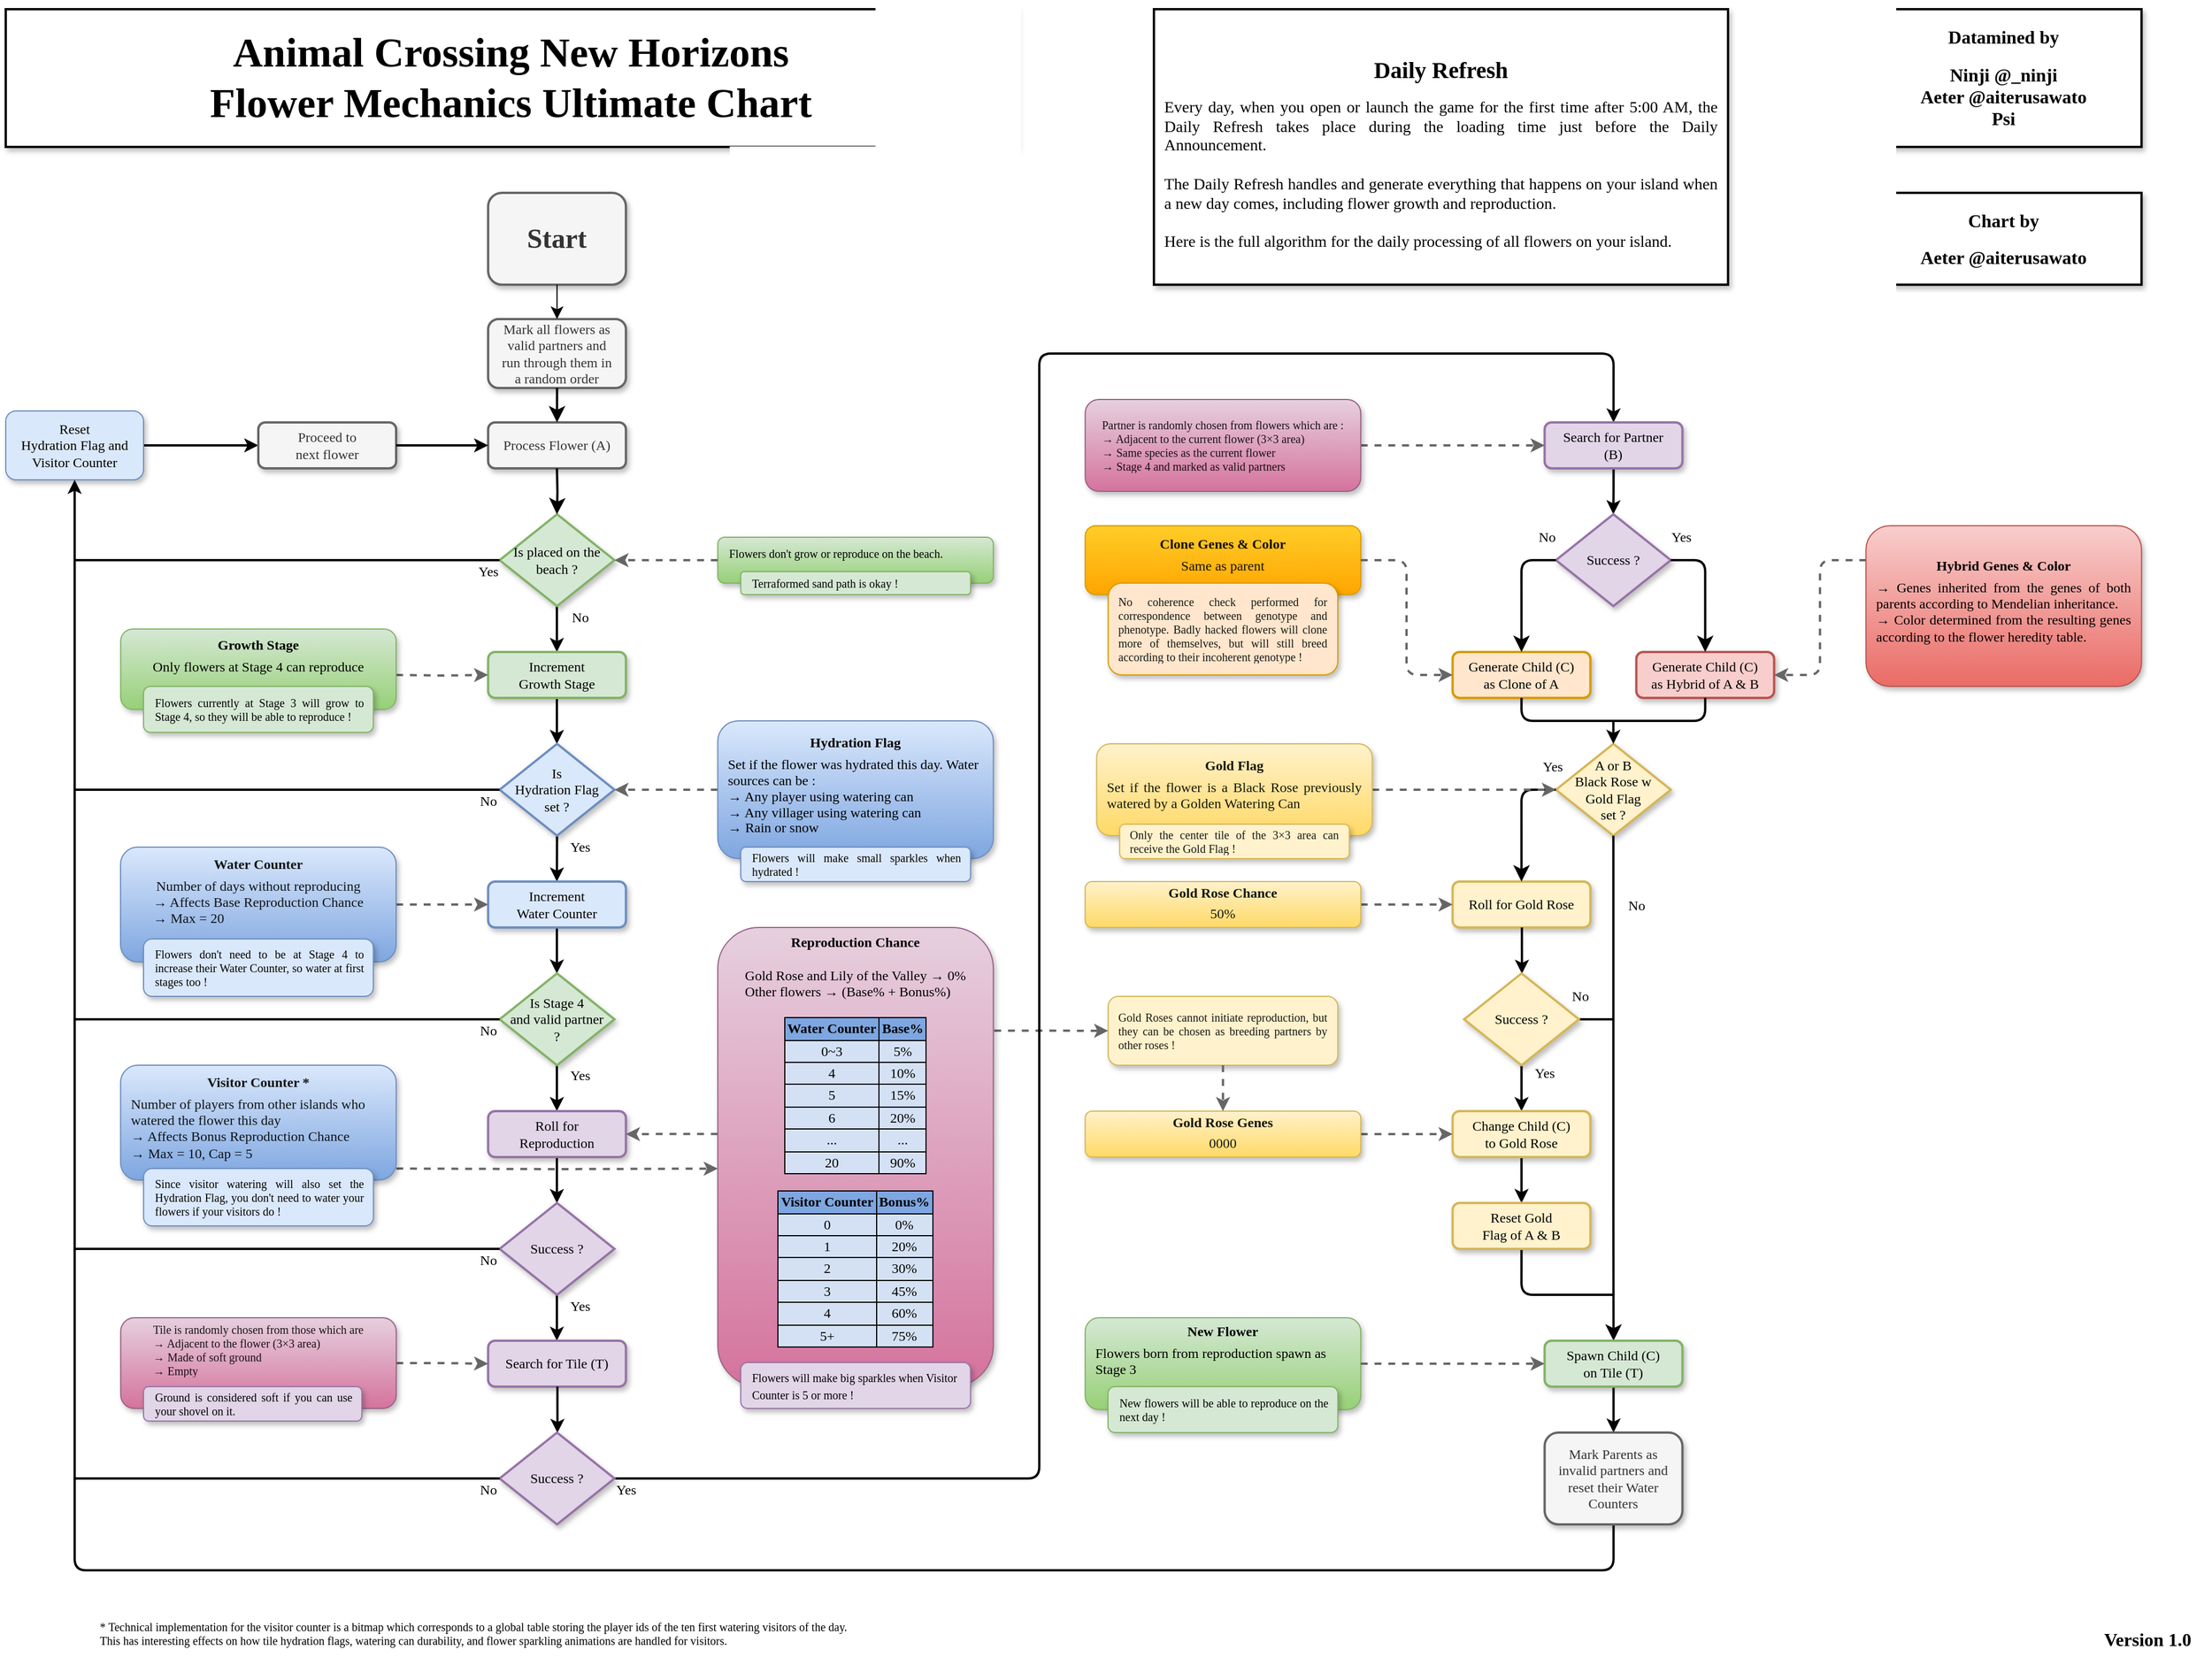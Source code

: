 <mxfile version="13.1.3" type="device"><diagram id="C5RBs43oDa-KdzZeNtuy" name="Page-1"><mxGraphModel dx="1840" dy="2852" grid="1" gridSize="10" guides="1" tooltips="1" connect="1" arrows="1" fold="1" page="1" pageScale="1" pageWidth="827" pageHeight="1169" math="0" shadow="0"><root><mxCell id="WIyWlLk6GJQsqaUBKTNV-0"/><mxCell id="WIyWlLk6GJQsqaUBKTNV-1" parent="WIyWlLk6GJQsqaUBKTNV-0"/><mxCell id="Vv7rllC5zUScV5-hvh4v-167" value="" style="edgeStyle=orthogonalEdgeStyle;rounded=0;orthogonalLoop=1;jettySize=auto;html=1;endArrow=classic;endFill=1;fontFamily=Tahoma;fontSize=12;align=center;spacingTop=0;spacing=10;dashed=1;fillColor=#f5f5f5;strokeColor=#666666;shadow=0;strokeWidth=2;entryX=0.004;entryY=0.525;entryDx=0;entryDy=0;entryPerimeter=0;" edge="1" parent="WIyWlLk6GJQsqaUBKTNV-1" target="Vv7rllC5zUScV5-hvh4v-135"><mxGeometry relative="1" as="geometry"><mxPoint x="660.14" y="1120" as="targetPoint"/><mxPoint x="420.14" y="1050" as="sourcePoint"/><Array as="points"/></mxGeometry></mxCell><mxCell id="Vv7rllC5zUScV5-hvh4v-197" value="" style="edgeStyle=orthogonalEdgeStyle;rounded=1;orthogonalLoop=1;jettySize=auto;html=1;endArrow=classic;endFill=1;fontFamily=Tahoma;fontSize=12;align=center;spacingTop=0;spacing=10;dashed=1;fillColor=#f5f5f5;strokeColor=#666666;shadow=0;strokeWidth=2;entryX=0;entryY=0.5;entryDx=0;entryDy=0;exitX=0.999;exitY=0.226;exitDx=0;exitDy=0;exitPerimeter=0;" edge="1" parent="WIyWlLk6GJQsqaUBKTNV-1" source="Vv7rllC5zUScV5-hvh4v-135" target="Vv7rllC5zUScV5-hvh4v-198"><mxGeometry relative="1" as="geometry"><mxPoint x="1060.14" y="940" as="targetPoint"/><Array as="points"/><mxPoint x="970.14" y="930" as="sourcePoint"/></mxGeometry></mxCell><mxCell id="Vv7rllC5zUScV5-hvh4v-0" value="&lt;div&gt;&lt;span&gt;Mark all flowers as valid partners and run through them in a random order&lt;/span&gt;&lt;/div&gt;" style="rounded=1;whiteSpace=wrap;html=1;fontSize=12;glass=0;strokeWidth=2;shadow=1;fontFamily=Tahoma;align=center;spacingTop=0;fillColor=#f5f5f5;strokeColor=#666666;fontColor=#333333;spacing=10;" vertex="1" parent="WIyWlLk6GJQsqaUBKTNV-1"><mxGeometry x="500.14" y="310" width="120" height="60" as="geometry"/></mxCell><mxCell id="Vv7rllC5zUScV5-hvh4v-1" value="Process Flower (A)" style="rounded=1;whiteSpace=wrap;html=1;fontSize=12;glass=0;strokeWidth=2;shadow=1;fillColor=#f5f5f5;strokeColor=#666666;fontFamily=Tahoma;align=center;spacingTop=0;fontColor=#333333;spacing=10;" vertex="1" parent="WIyWlLk6GJQsqaUBKTNV-1"><mxGeometry x="500.14" y="400" width="120" height="40" as="geometry"/></mxCell><mxCell id="Vv7rllC5zUScV5-hvh4v-2" value="" style="rounded=0;html=1;jettySize=auto;orthogonalLoop=1;fontSize=12;endArrow=classic;endFill=1;endSize=8;strokeWidth=2;shadow=0;labelBackgroundColor=none;edgeStyle=orthogonalEdgeStyle;exitX=0.5;exitY=1;exitDx=0;exitDy=0;entryX=0.5;entryY=0;entryDx=0;entryDy=0;fontFamily=Tahoma;align=center;spacingTop=0;spacing=10;" edge="1" parent="WIyWlLk6GJQsqaUBKTNV-1" source="Vv7rllC5zUScV5-hvh4v-0" target="Vv7rllC5zUScV5-hvh4v-1"><mxGeometry relative="1" as="geometry"><mxPoint x="559.72" y="360" as="sourcePoint"/><mxPoint x="540.14" y="390" as="targetPoint"/></mxGeometry></mxCell><mxCell id="Vv7rllC5zUScV5-hvh4v-78" value="No" style="edgeStyle=elbowEdgeStyle;rounded=0;orthogonalLoop=1;jettySize=auto;html=1;endArrow=classic;endFill=1;fontFamily=Tahoma;fontSize=12;align=center;spacingTop=0;spacing=10;strokeWidth=2;shadow=0;labelBackgroundColor=none;" edge="1" parent="WIyWlLk6GJQsqaUBKTNV-1" source="Vv7rllC5zUScV5-hvh4v-3" target="Vv7rllC5zUScV5-hvh4v-14"><mxGeometry y="22" relative="1" as="geometry"><mxPoint x="-2" y="-10" as="offset"/></mxGeometry></mxCell><mxCell id="Vv7rllC5zUScV5-hvh4v-3" value="Is placed on the beach ?" style="rhombus;whiteSpace=wrap;html=1;shadow=1;fontFamily=Tahoma;fontSize=12;align=center;strokeWidth=2;spacing=10;spacingTop=0;fillColor=#d5e8d4;strokeColor=#82b366;" vertex="1" parent="WIyWlLk6GJQsqaUBKTNV-1"><mxGeometry x="510.14" y="480" width="100" height="80" as="geometry"/></mxCell><mxCell id="Vv7rllC5zUScV5-hvh4v-8" value="" style="rounded=0;html=1;jettySize=auto;orthogonalLoop=1;fontSize=12;endArrow=classic;endFill=1;endSize=8;strokeWidth=2;shadow=0;labelBackgroundColor=none;edgeStyle=orthogonalEdgeStyle;exitX=0.5;exitY=1;exitDx=0;exitDy=0;entryX=0.5;entryY=0;entryDx=0;entryDy=0;fontFamily=Tahoma;align=center;spacingTop=0;spacing=10;" edge="1" parent="WIyWlLk6GJQsqaUBKTNV-1"><mxGeometry relative="1" as="geometry"><mxPoint x="560.04" y="440" as="sourcePoint"/><mxPoint x="560.04" y="480" as="targetPoint"/></mxGeometry></mxCell><mxCell id="Vv7rllC5zUScV5-hvh4v-73" value="" style="edgeStyle=elbowEdgeStyle;rounded=0;orthogonalLoop=1;jettySize=auto;html=1;endArrow=classic;endFill=1;entryX=0;entryY=0.5;entryDx=0;entryDy=0;fontFamily=Tahoma;fontSize=12;align=center;spacingTop=0;spacing=10;strokeWidth=2;shadow=0;" edge="1" parent="WIyWlLk6GJQsqaUBKTNV-1" source="Vv7rllC5zUScV5-hvh4v-10" target="Vv7rllC5zUScV5-hvh4v-219"><mxGeometry relative="1" as="geometry"><mxPoint x="380" y="420" as="targetPoint"/></mxGeometry></mxCell><mxCell id="Vv7rllC5zUScV5-hvh4v-10" value="Reset&lt;br&gt;Hydration Flag and Visitor Counter" style="rounded=1;whiteSpace=wrap;html=1;fontSize=12;glass=0;strokeWidth=1;shadow=1;fillColor=#dae8fc;strokeColor=#6c8ebf;fontFamily=Tahoma;align=center;spacingTop=0;spacing=10;" vertex="1" parent="WIyWlLk6GJQsqaUBKTNV-1"><mxGeometry x="80" y="390" width="120" height="60" as="geometry"/></mxCell><mxCell id="Vv7rllC5zUScV5-hvh4v-79" value="" style="edgeStyle=elbowEdgeStyle;rounded=0;orthogonalLoop=1;jettySize=auto;html=1;endArrow=classic;endFill=1;fontFamily=Tahoma;fontSize=12;align=center;spacingTop=0;spacing=10;strokeWidth=2;shadow=0;" edge="1" parent="WIyWlLk6GJQsqaUBKTNV-1" source="Vv7rllC5zUScV5-hvh4v-14" target="Vv7rllC5zUScV5-hvh4v-19"><mxGeometry relative="1" as="geometry"/></mxCell><mxCell id="Vv7rllC5zUScV5-hvh4v-14" value="Increment&lt;br style=&quot;font-size: 12px;&quot;&gt;Growth Stage" style="rounded=1;whiteSpace=wrap;html=1;fontSize=12;glass=0;strokeWidth=2;shadow=1;fillColor=#d5e8d4;strokeColor=#82b366;fontFamily=Tahoma;align=center;spacingTop=0;spacing=10;" vertex="1" parent="WIyWlLk6GJQsqaUBKTNV-1"><mxGeometry x="500.14" y="600" width="120" height="40" as="geometry"/></mxCell><mxCell id="Vv7rllC5zUScV5-hvh4v-131" value="" style="edgeStyle=orthogonalEdgeStyle;rounded=0;orthogonalLoop=1;jettySize=auto;html=1;endArrow=classic;endFill=1;fontFamily=Tahoma;fontSize=12;align=center;spacingTop=0;spacing=10;dashed=1;fillColor=#f5f5f5;strokeColor=#666666;shadow=0;strokeWidth=2;" edge="1" parent="WIyWlLk6GJQsqaUBKTNV-1" target="Vv7rllC5zUScV5-hvh4v-14"><mxGeometry relative="1" as="geometry"><mxPoint x="420" y="620" as="sourcePoint"/></mxGeometry></mxCell><mxCell id="Vv7rllC5zUScV5-hvh4v-129" value="&lt;b style=&quot;line-height: 200%&quot;&gt;Growth Stage&lt;/b&gt;&lt;br&gt;&lt;div style=&quot;text-align: justify&quot;&gt;&lt;span&gt;Only flowers at Stage 4 can reproduce&lt;/span&gt;&lt;/div&gt;&lt;div style=&quot;text-align: justify&quot;&gt;&lt;br&gt;&lt;/div&gt;&lt;div style=&quot;text-align: justify&quot;&gt;&lt;br&gt;&lt;/div&gt;" style="rounded=1;whiteSpace=wrap;html=1;fontSize=12;glass=0;strokeWidth=1;shadow=1;fontFamily=Tahoma;align=center;spacingTop=0;spacing=10;gradientColor=#97d077;fillColor=#d5e8d4;strokeColor=#82b366;verticalAlign=middle;" vertex="1" parent="WIyWlLk6GJQsqaUBKTNV-1"><mxGeometry x="180.14" y="580" width="239.86" height="70" as="geometry"/></mxCell><mxCell id="Vv7rllC5zUScV5-hvh4v-57" value="Yes" style="edgeStyle=elbowEdgeStyle;rounded=0;orthogonalLoop=1;jettySize=auto;html=1;endArrow=classic;endFill=1;exitX=0.5;exitY=1;exitDx=0;exitDy=0;fontFamily=Tahoma;fontSize=12;align=center;spacingTop=0;spacing=10;strokeWidth=2;shadow=0;labelBackgroundColor=none;" edge="1" parent="WIyWlLk6GJQsqaUBKTNV-1" source="Vv7rllC5zUScV5-hvh4v-19" target="Vv7rllC5zUScV5-hvh4v-27"><mxGeometry y="22" relative="1" as="geometry"><mxPoint x="-2" y="-10" as="offset"/></mxGeometry></mxCell><mxCell id="Vv7rllC5zUScV5-hvh4v-19" value="Is&lt;br&gt;Hydration Flag&lt;br&gt;set ?" style="rhombus;whiteSpace=wrap;html=1;shadow=1;fontFamily=Tahoma;fontSize=12;align=center;strokeWidth=2;spacing=10;spacingTop=0;rounded=0;comic=0;fillColor=#dae8fc;strokeColor=#6c8ebf;" vertex="1" parent="WIyWlLk6GJQsqaUBKTNV-1"><mxGeometry x="510.14" y="680" width="100" height="80" as="geometry"/></mxCell><mxCell id="Vv7rllC5zUScV5-hvh4v-58" value="" style="edgeStyle=elbowEdgeStyle;rounded=0;orthogonalLoop=1;jettySize=auto;html=1;endArrow=classic;endFill=1;fontFamily=Tahoma;fontSize=12;align=center;spacingTop=0;spacing=10;strokeWidth=2;shadow=0;" edge="1" parent="WIyWlLk6GJQsqaUBKTNV-1" source="Vv7rllC5zUScV5-hvh4v-27" target="Vv7rllC5zUScV5-hvh4v-28"><mxGeometry relative="1" as="geometry"/></mxCell><mxCell id="Vv7rllC5zUScV5-hvh4v-27" value="&lt;div style=&quot;font-size: 12px;&quot;&gt;&lt;span style=&quot;font-size: 12px;&quot;&gt;Increment&lt;/span&gt;&lt;/div&gt;&lt;div style=&quot;font-size: 12px;&quot;&gt;&lt;span style=&quot;font-size: 12px;&quot;&gt;Water Counter&lt;/span&gt;&lt;/div&gt;" style="rounded=1;whiteSpace=wrap;html=1;fontSize=12;glass=0;strokeWidth=2;shadow=1;align=center;fillColor=#dae8fc;strokeColor=#6c8ebf;fontFamily=Tahoma;spacingTop=0;spacing=10;" vertex="1" parent="WIyWlLk6GJQsqaUBKTNV-1"><mxGeometry x="500.14" y="800" width="120" height="40" as="geometry"/></mxCell><mxCell id="Vv7rllC5zUScV5-hvh4v-59" value="Yes" style="edgeStyle=elbowEdgeStyle;rounded=0;orthogonalLoop=1;jettySize=auto;html=1;endArrow=classic;endFill=1;fontFamily=Tahoma;fontSize=12;align=center;spacingTop=0;spacing=10;strokeWidth=2;shadow=0;labelBackgroundColor=none;" edge="1" parent="WIyWlLk6GJQsqaUBKTNV-1" source="Vv7rllC5zUScV5-hvh4v-28" target="Vv7rllC5zUScV5-hvh4v-47"><mxGeometry x="-0.498" y="20" relative="1" as="geometry"><mxPoint y="-1" as="offset"/></mxGeometry></mxCell><mxCell id="Vv7rllC5zUScV5-hvh4v-28" value="Is Stage 4&lt;br style=&quot;font-size: 12px&quot;&gt;and valid partner ?" style="rhombus;whiteSpace=wrap;html=1;shadow=1;fontFamily=Tahoma;fontSize=12;align=center;strokeWidth=2;spacing=10;spacingTop=0;fillColor=#d5e8d4;strokeColor=#82b366;" vertex="1" parent="WIyWlLk6GJQsqaUBKTNV-1"><mxGeometry x="510.14" y="880" width="100" height="80" as="geometry"/></mxCell><mxCell id="Vv7rllC5zUScV5-hvh4v-31" value="&lt;h1&gt;Start&lt;/h1&gt;" style="rounded=1;whiteSpace=wrap;html=1;fontSize=12;glass=0;strokeWidth=2;shadow=1;fontFamily=Tahoma;align=center;spacingTop=0;fillColor=#f5f5f5;strokeColor=#666666;fontColor=#333333;spacing=10;" vertex="1" parent="WIyWlLk6GJQsqaUBKTNV-1"><mxGeometry x="500.14" y="200" width="120" height="80" as="geometry"/></mxCell><mxCell id="Vv7rllC5zUScV5-hvh4v-32" value="" style="rounded=0;html=1;jettySize=auto;orthogonalLoop=1;fontSize=12;endArrow=classic;endFill=1;endSize=8;strokeWidth=1;shadow=0;labelBackgroundColor=none;edgeStyle=orthogonalEdgeStyle;exitX=0.5;exitY=1;exitDx=0;exitDy=0;fontFamily=Tahoma;align=center;spacingTop=0;spacing=10;entryX=0.5;entryY=0;entryDx=0;entryDy=0;" edge="1" parent="WIyWlLk6GJQsqaUBKTNV-1" source="Vv7rllC5zUScV5-hvh4v-31" target="Vv7rllC5zUScV5-hvh4v-0"><mxGeometry relative="1" as="geometry"><mxPoint x="559.72" y="280" as="sourcePoint"/><mxPoint x="540.14" y="300" as="targetPoint"/></mxGeometry></mxCell><mxCell id="Vv7rllC5zUScV5-hvh4v-60" value="" style="edgeStyle=elbowEdgeStyle;rounded=0;orthogonalLoop=1;jettySize=auto;html=1;endArrow=classic;endFill=1;fontFamily=Tahoma;fontSize=12;align=center;spacingTop=0;spacing=10;strokeWidth=2;shadow=0;" edge="1" parent="WIyWlLk6GJQsqaUBKTNV-1" source="Vv7rllC5zUScV5-hvh4v-47" target="Vv7rllC5zUScV5-hvh4v-49"><mxGeometry relative="1" as="geometry"/></mxCell><mxCell id="Vv7rllC5zUScV5-hvh4v-47" value="Roll for Reproduction" style="rounded=1;whiteSpace=wrap;html=1;fontSize=12;glass=0;strokeWidth=2;shadow=1;fillColor=#e1d5e7;strokeColor=#9673a6;fontFamily=Tahoma;align=center;spacingTop=0;spacing=10;" vertex="1" parent="WIyWlLk6GJQsqaUBKTNV-1"><mxGeometry x="500.14" y="1000" width="120" height="40" as="geometry"/></mxCell><mxCell id="Vv7rllC5zUScV5-hvh4v-62" value="Yes" style="edgeStyle=elbowEdgeStyle;rounded=0;orthogonalLoop=1;jettySize=auto;html=1;endArrow=classic;endFill=1;fontFamily=Tahoma;fontSize=12;align=center;spacingTop=0;spacing=10;strokeWidth=2;shadow=0;labelBackgroundColor=none;" edge="1" parent="WIyWlLk6GJQsqaUBKTNV-1" source="Vv7rllC5zUScV5-hvh4v-49" target="Vv7rllC5zUScV5-hvh4v-61"><mxGeometry x="-0.496" y="20" relative="1" as="geometry"><mxPoint as="offset"/></mxGeometry></mxCell><mxCell id="Vv7rllC5zUScV5-hvh4v-49" value="Success ?" style="rhombus;whiteSpace=wrap;html=1;shadow=1;fontFamily=Tahoma;fontSize=12;align=center;strokeWidth=2;spacing=10;spacingTop=0;fillColor=#e1d5e7;strokeColor=#9673a6;" vertex="1" parent="WIyWlLk6GJQsqaUBKTNV-1"><mxGeometry x="510.14" y="1080" width="100" height="80" as="geometry"/></mxCell><mxCell id="Vv7rllC5zUScV5-hvh4v-61" value="Search for Tile (T)" style="rounded=1;whiteSpace=wrap;html=1;fontSize=12;glass=0;strokeWidth=2;shadow=1;fillColor=#e1d5e7;strokeColor=#9673a6;fontFamily=Tahoma;align=center;spacingTop=0;spacing=10;" vertex="1" parent="WIyWlLk6GJQsqaUBKTNV-1"><mxGeometry x="500.14" y="1200" width="120" height="40" as="geometry"/></mxCell><mxCell id="Vv7rllC5zUScV5-hvh4v-63" value="" style="edgeStyle=elbowEdgeStyle;rounded=0;orthogonalLoop=1;jettySize=auto;html=1;endArrow=classic;endFill=1;fontFamily=Tahoma;fontSize=12;align=center;spacingTop=0;spacing=10;strokeWidth=2;shadow=0;" edge="1" parent="WIyWlLk6GJQsqaUBKTNV-1" target="Vv7rllC5zUScV5-hvh4v-65"><mxGeometry relative="1" as="geometry"><mxPoint x="560.473" y="1240" as="sourcePoint"/></mxGeometry></mxCell><mxCell id="Vv7rllC5zUScV5-hvh4v-64" value="Yes" style="edgeStyle=orthogonalEdgeStyle;rounded=1;orthogonalLoop=1;jettySize=auto;html=1;endArrow=classic;endFill=1;exitX=1;exitY=0.5;exitDx=0;exitDy=0;fontFamily=Tahoma;fontSize=12;align=center;spacingTop=0;spacing=10;strokeWidth=2;shadow=0;labelBackgroundColor=none;entryX=0.5;entryY=0;entryDx=0;entryDy=0;" edge="1" parent="WIyWlLk6GJQsqaUBKTNV-1" source="Vv7rllC5zUScV5-hvh4v-65" target="Vv7rllC5zUScV5-hvh4v-66"><mxGeometry x="-0.99" y="-10" relative="1" as="geometry"><mxPoint x="1420.28" y="370" as="targetPoint"/><Array as="points"><mxPoint x="980.14" y="1320"/><mxPoint x="980.14" y="340"/><mxPoint x="1480.14" y="340"/></Array><mxPoint as="offset"/></mxGeometry></mxCell><mxCell id="Vv7rllC5zUScV5-hvh4v-65" value="Success ?" style="rhombus;whiteSpace=wrap;html=1;shadow=1;fontFamily=Tahoma;fontSize=12;align=center;strokeWidth=2;spacing=10;spacingTop=0;fillColor=#e1d5e7;strokeColor=#9673a6;" vertex="1" parent="WIyWlLk6GJQsqaUBKTNV-1"><mxGeometry x="510.14" y="1280" width="100" height="80" as="geometry"/></mxCell><mxCell id="Vv7rllC5zUScV5-hvh4v-238" value="" style="edgeStyle=orthogonalEdgeStyle;rounded=0;orthogonalLoop=1;jettySize=auto;html=0;shadow=0;labelBackgroundColor=none;endArrow=classic;endFill=1;strokeWidth=2;fontFamily=Tahoma;fontSize=10;align=center;" edge="1" parent="WIyWlLk6GJQsqaUBKTNV-1" source="Vv7rllC5zUScV5-hvh4v-66" target="Vv7rllC5zUScV5-hvh4v-68"><mxGeometry relative="1" as="geometry"/></mxCell><mxCell id="Vv7rllC5zUScV5-hvh4v-66" value="Search for Partner (B)" style="rounded=1;whiteSpace=wrap;html=1;fontSize=12;glass=0;strokeWidth=2;shadow=1;fillColor=#e1d5e7;strokeColor=#9673a6;fontFamily=Tahoma;align=center;spacingTop=0;spacing=10;" vertex="1" parent="WIyWlLk6GJQsqaUBKTNV-1"><mxGeometry x="1420.28" y="400" width="120" height="40" as="geometry"/></mxCell><mxCell id="Vv7rllC5zUScV5-hvh4v-68" value="Success ?" style="rhombus;whiteSpace=wrap;html=1;shadow=1;fontFamily=Tahoma;fontSize=12;align=center;strokeWidth=2;spacing=10;spacingTop=0;fillColor=#e1d5e7;strokeColor=#9673a6;" vertex="1" parent="WIyWlLk6GJQsqaUBKTNV-1"><mxGeometry x="1430.14" y="480" width="100" height="80" as="geometry"/></mxCell><mxCell id="Vv7rllC5zUScV5-hvh4v-71" value="Generate Child (C) as Hybrid of A &amp;amp; B" style="rounded=1;whiteSpace=wrap;html=1;fontSize=12;glass=0;strokeWidth=2;shadow=1;fillColor=#f8cecc;strokeColor=#b85450;fontFamily=Tahoma;align=center;spacingTop=0;spacing=10;" vertex="1" parent="WIyWlLk6GJQsqaUBKTNV-1"><mxGeometry x="1500.14" y="600" width="120" height="40" as="geometry"/></mxCell><mxCell id="Vv7rllC5zUScV5-hvh4v-74" value="Generate Child (C) as Clone of A" style="rounded=1;whiteSpace=wrap;html=1;fontSize=12;glass=0;strokeWidth=2;shadow=1;fillColor=#ffe6cc;strokeColor=#d79b00;fontFamily=Tahoma;align=center;spacingTop=0;spacing=10;" vertex="1" parent="WIyWlLk6GJQsqaUBKTNV-1"><mxGeometry x="1340.14" y="600" width="120" height="40" as="geometry"/></mxCell><mxCell id="Vv7rllC5zUScV5-hvh4v-75" value="No" style="edgeStyle=orthogonalEdgeStyle;rounded=1;html=1;jettySize=auto;orthogonalLoop=1;fontSize=12;endArrow=classic;endFill=1;endSize=8;strokeWidth=2;shadow=0;labelBackgroundColor=none;exitX=0;exitY=0.5;exitDx=0;exitDy=0;fontFamily=Tahoma;align=center;spacingTop=0;spacing=10;entryX=0.5;entryY=0;entryDx=0;entryDy=0;" edge="1" parent="WIyWlLk6GJQsqaUBKTNV-1" source="Vv7rllC5zUScV5-hvh4v-68" target="Vv7rllC5zUScV5-hvh4v-74"><mxGeometry x="-0.867" y="-20" relative="1" as="geometry"><mxPoint x="-1" as="offset"/><mxPoint x="1435.14" y="560" as="sourcePoint"/><mxPoint x="1370.14" y="560" as="targetPoint"/></mxGeometry></mxCell><mxCell id="Vv7rllC5zUScV5-hvh4v-76" value="Yes" style="edgeStyle=orthogonalEdgeStyle;rounded=1;html=1;jettySize=auto;orthogonalLoop=1;fontSize=12;endArrow=classic;endFill=1;endSize=8;strokeWidth=2;shadow=0;labelBackgroundColor=none;exitX=1;exitY=0.5;exitDx=0;exitDy=0;entryX=0.5;entryY=0;entryDx=0;entryDy=0;fontFamily=Tahoma;align=center;spacingTop=0;spacing=10;" edge="1" parent="WIyWlLk6GJQsqaUBKTNV-1" source="Vv7rllC5zUScV5-hvh4v-68" target="Vv7rllC5zUScV5-hvh4v-71"><mxGeometry x="-0.867" y="20" relative="1" as="geometry"><mxPoint x="1" as="offset"/><mxPoint x="1535.14" y="560" as="sourcePoint"/><mxPoint x="1555.14" y="640.0" as="targetPoint"/></mxGeometry></mxCell><mxCell id="Vv7rllC5zUScV5-hvh4v-77" value="No" style="edgeStyle=elbowEdgeStyle;rounded=0;orthogonalLoop=1;jettySize=auto;html=1;endArrow=none;endFill=0;exitX=0;exitY=0.5;exitDx=0;exitDy=0;fontFamily=Tahoma;fontSize=12;align=center;spacingTop=0;spacing=10;strokeWidth=2;shadow=0;labelBackgroundColor=none;" edge="1" parent="WIyWlLk6GJQsqaUBKTNV-1" source="Vv7rllC5zUScV5-hvh4v-19"><mxGeometry x="0.001" y="175" relative="1" as="geometry"><mxPoint x="380" y="730" as="sourcePoint"/><mxPoint x="140.14" y="720" as="targetPoint"/><mxPoint x="175" y="-165" as="offset"/></mxGeometry></mxCell><mxCell id="Vv7rllC5zUScV5-hvh4v-83" value="A or B&lt;br&gt;Black Rose w Gold Flag&lt;br&gt;set ?" style="rhombus;whiteSpace=wrap;html=1;shadow=1;fontFamily=Tahoma;fontSize=12;align=center;strokeWidth=2;spacing=10;spacingTop=0;fillColor=#fff2cc;strokeColor=#d6b656;" vertex="1" parent="WIyWlLk6GJQsqaUBKTNV-1"><mxGeometry x="1430.14" y="680" width="100" height="80" as="geometry"/></mxCell><mxCell id="Vv7rllC5zUScV5-hvh4v-86" value="" style="edgeStyle=elbowEdgeStyle;rounded=0;orthogonalLoop=1;jettySize=auto;html=1;endArrow=classic;endFill=1;entryX=0.5;entryY=0;entryDx=0;entryDy=0;fontFamily=Tahoma;fontSize=12;align=center;spacingTop=0;spacing=10;strokeWidth=2;shadow=0;" edge="1" parent="WIyWlLk6GJQsqaUBKTNV-1" target="Vv7rllC5zUScV5-hvh4v-83"><mxGeometry relative="1" as="geometry"><mxPoint x="1480.14" y="660" as="sourcePoint"/><mxPoint x="1485.28" y="620" as="targetPoint"/><Array as="points"><mxPoint x="1480.14" y="660"/></Array></mxGeometry></mxCell><mxCell id="Vv7rllC5zUScV5-hvh4v-89" value="Roll for Gold Rose" style="rounded=1;whiteSpace=wrap;html=1;fontSize=12;glass=0;strokeWidth=2;shadow=1;fillColor=#fff2cc;strokeColor=#d6b656;fontFamily=Tahoma;align=center;spacingTop=0;spacing=10;" vertex="1" parent="WIyWlLk6GJQsqaUBKTNV-1"><mxGeometry x="1340.14" y="800" width="120" height="40" as="geometry"/></mxCell><mxCell id="Vv7rllC5zUScV5-hvh4v-91" value="Yes" style="edgeStyle=orthogonalEdgeStyle;rounded=1;html=1;jettySize=auto;orthogonalLoop=1;fontSize=12;endArrow=classic;endFill=1;endSize=8;strokeWidth=2;shadow=0;labelBackgroundColor=none;exitX=0;exitY=0.5;exitDx=0;exitDy=0;entryX=0.5;entryY=0;entryDx=0;entryDy=0;elbow=vertical;fontFamily=Tahoma;align=center;spacingTop=0;spacing=10;" edge="1" parent="WIyWlLk6GJQsqaUBKTNV-1" source="Vv7rllC5zUScV5-hvh4v-83" target="Vv7rllC5zUScV5-hvh4v-89"><mxGeometry x="-0.95" y="-20" relative="1" as="geometry"><mxPoint as="offset"/><mxPoint x="1445.0" y="720" as="sourcePoint"/><mxPoint x="1410.14" y="750" as="targetPoint"/></mxGeometry></mxCell><mxCell id="Vv7rllC5zUScV5-hvh4v-93" value="" style="edgeStyle=elbowEdgeStyle;rounded=0;orthogonalLoop=1;jettySize=auto;html=1;endArrow=classic;endFill=1;fontFamily=Tahoma;fontSize=12;align=center;spacingTop=0;spacing=10;strokeWidth=2;shadow=0;" edge="1" parent="WIyWlLk6GJQsqaUBKTNV-1" target="Vv7rllC5zUScV5-hvh4v-94"><mxGeometry relative="1" as="geometry"><mxPoint x="1400.473" y="840" as="sourcePoint"/></mxGeometry></mxCell><mxCell id="Vv7rllC5zUScV5-hvh4v-102" value="Yes" style="edgeStyle=orthogonalEdgeStyle;rounded=0;orthogonalLoop=1;jettySize=auto;html=1;entryX=0.5;entryY=0;entryDx=0;entryDy=0;endArrow=classic;endFill=1;fontFamily=Tahoma;fontSize=12;align=center;spacingTop=0;spacing=10;strokeWidth=2;shadow=0;labelBackgroundColor=none;" edge="1" parent="WIyWlLk6GJQsqaUBKTNV-1" source="Vv7rllC5zUScV5-hvh4v-94" target="Vv7rllC5zUScV5-hvh4v-97"><mxGeometry x="-0.667" y="20" relative="1" as="geometry"><mxPoint x="1400.14" y="1040" as="targetPoint"/><mxPoint as="offset"/></mxGeometry></mxCell><mxCell id="Vv7rllC5zUScV5-hvh4v-123" value="No" style="edgeStyle=orthogonalEdgeStyle;rounded=0;orthogonalLoop=1;jettySize=auto;html=1;endArrow=none;endFill=0;fontFamily=Tahoma;fontSize=12;align=center;spacingTop=0;spacing=10;strokeWidth=2;shadow=0;labelBackgroundColor=none;" edge="1" parent="WIyWlLk6GJQsqaUBKTNV-1" source="Vv7rllC5zUScV5-hvh4v-94"><mxGeometry x="-0.913" y="20" relative="1" as="geometry"><mxPoint x="1480.14" y="920" as="targetPoint"/><mxPoint x="-1" as="offset"/></mxGeometry></mxCell><mxCell id="Vv7rllC5zUScV5-hvh4v-94" value="Success ?" style="rhombus;whiteSpace=wrap;html=1;shadow=1;fontFamily=Tahoma;fontSize=12;align=center;strokeWidth=2;spacing=10;spacingTop=0;fillColor=#fff2cc;strokeColor=#d6b656;" vertex="1" parent="WIyWlLk6GJQsqaUBKTNV-1"><mxGeometry x="1350.14" y="880" width="100" height="80" as="geometry"/></mxCell><mxCell id="Vv7rllC5zUScV5-hvh4v-115" value="" style="edgeStyle=orthogonalEdgeStyle;rounded=0;orthogonalLoop=1;jettySize=auto;html=1;endArrow=classic;endFill=1;fontFamily=Tahoma;fontSize=12;align=center;spacingTop=0;spacing=10;strokeWidth=2;shadow=0;" edge="1" parent="WIyWlLk6GJQsqaUBKTNV-1" source="Vv7rllC5zUScV5-hvh4v-97" target="Vv7rllC5zUScV5-hvh4v-114"><mxGeometry relative="1" as="geometry"/></mxCell><mxCell id="Vv7rllC5zUScV5-hvh4v-97" value="Change Child (C)&lt;br&gt;to Gold Rose" style="rounded=1;whiteSpace=wrap;html=1;fontSize=12;glass=0;strokeWidth=2;shadow=1;fillColor=#fff2cc;strokeColor=#d6b656;fontFamily=Tahoma;align=center;spacingTop=0;spacing=10;" vertex="1" parent="WIyWlLk6GJQsqaUBKTNV-1"><mxGeometry x="1340.14" y="1000" width="120" height="40" as="geometry"/></mxCell><mxCell id="Vv7rllC5zUScV5-hvh4v-103" value="No" style="edgeStyle=elbowEdgeStyle;rounded=0;html=1;jettySize=auto;orthogonalLoop=1;fontSize=12;endArrow=classic;endFill=1;endSize=8;strokeWidth=2;shadow=0;labelBackgroundColor=none;exitX=0.5;exitY=1;exitDx=0;exitDy=0;elbow=vertical;fontFamily=Tahoma;align=center;spacingTop=0;spacing=10;entryX=0.5;entryY=0;entryDx=0;entryDy=0;" edge="1" parent="WIyWlLk6GJQsqaUBKTNV-1" source="Vv7rllC5zUScV5-hvh4v-83" target="Vv7rllC5zUScV5-hvh4v-116"><mxGeometry x="0.641" y="301" relative="1" as="geometry"><mxPoint x="-281" y="-300" as="offset"/><mxPoint x="1480.14" y="780" as="sourcePoint"/><mxPoint x="1480.14" y="1150" as="targetPoint"/><Array as="points"><mxPoint x="1470.14" y="1080"/><mxPoint x="1480.14" y="1050"/><mxPoint x="1560.28" y="1010"/><mxPoint x="1530.28" y="860"/><mxPoint x="1500.28" y="860"/><mxPoint x="1560.28" y="820"/></Array></mxGeometry></mxCell><mxCell id="Vv7rllC5zUScV5-hvh4v-248" value="" style="edgeStyle=orthogonalEdgeStyle;rounded=1;orthogonalLoop=1;jettySize=auto;html=0;shadow=0;labelBackgroundColor=none;endArrow=none;endFill=0;strokeWidth=2;fontFamily=Tahoma;fontSize=10;align=center;exitX=0.5;exitY=1;exitDx=0;exitDy=0;" edge="1" parent="WIyWlLk6GJQsqaUBKTNV-1" source="Vv7rllC5zUScV5-hvh4v-114"><mxGeometry relative="1" as="geometry"><mxPoint x="1480.14" y="1160" as="targetPoint"/><Array as="points"><mxPoint x="1400.14" y="1160"/><mxPoint x="1480.14" y="1160"/></Array></mxGeometry></mxCell><mxCell id="Vv7rllC5zUScV5-hvh4v-114" value="Reset Gold&lt;br&gt;Flag of A &amp;amp; B" style="rounded=1;whiteSpace=wrap;html=1;fontSize=12;glass=0;strokeWidth=2;shadow=1;fontFamily=Tahoma;align=center;spacingTop=0;fillColor=#fff2cc;strokeColor=#d6b656;spacing=10;" vertex="1" parent="WIyWlLk6GJQsqaUBKTNV-1"><mxGeometry x="1340.14" y="1080" width="120" height="40" as="geometry"/></mxCell><mxCell id="Vv7rllC5zUScV5-hvh4v-121" value="" style="edgeStyle=orthogonalEdgeStyle;rounded=0;orthogonalLoop=1;jettySize=auto;html=1;endArrow=classic;endFill=1;fontFamily=Tahoma;fontSize=12;align=center;spacingTop=0;spacing=10;strokeWidth=2;shadow=0;" edge="1" parent="WIyWlLk6GJQsqaUBKTNV-1" source="Vv7rllC5zUScV5-hvh4v-116" target="Vv7rllC5zUScV5-hvh4v-120"><mxGeometry relative="1" as="geometry"/></mxCell><mxCell id="Vv7rllC5zUScV5-hvh4v-116" value="Spawn Child (C)&lt;br&gt;on Tile (T)" style="rounded=1;whiteSpace=wrap;html=1;fontSize=12;glass=0;strokeWidth=2;shadow=1;fillColor=#d5e8d4;strokeColor=#82b366;fontFamily=Tahoma;align=center;spacingTop=0;spacing=10;" vertex="1" parent="WIyWlLk6GJQsqaUBKTNV-1"><mxGeometry x="1420.28" y="1200" width="120" height="40" as="geometry"/></mxCell><mxCell id="Vv7rllC5zUScV5-hvh4v-125" value="" style="edgeStyle=orthogonalEdgeStyle;rounded=1;orthogonalLoop=1;jettySize=auto;html=1;endArrow=classic;endFill=1;entryX=0.5;entryY=1;entryDx=0;entryDy=0;exitX=0.5;exitY=1;exitDx=0;exitDy=0;fontFamily=Tahoma;fontSize=12;align=center;spacingTop=0;spacing=10;strokeWidth=2;shadow=0;" edge="1" parent="WIyWlLk6GJQsqaUBKTNV-1" source="Vv7rllC5zUScV5-hvh4v-120" target="Vv7rllC5zUScV5-hvh4v-10"><mxGeometry relative="1" as="geometry"><mxPoint x="207.647" y="1410" as="targetPoint"/><Array as="points"><mxPoint x="1260" y="1400"/><mxPoint x="160" y="1400"/></Array></mxGeometry></mxCell><mxCell id="Vv7rllC5zUScV5-hvh4v-120" value="&lt;div&gt;&lt;span&gt;Mark Parents as invalid partners and reset their Water Counters&lt;/span&gt;&lt;/div&gt;" style="rounded=1;whiteSpace=wrap;html=1;fontSize=12;glass=0;strokeWidth=2;shadow=1;fillColor=#f5f5f5;strokeColor=#666666;fontFamily=Tahoma;align=center;spacingTop=0;fontColor=#333333;spacing=10;" vertex="1" parent="WIyWlLk6GJQsqaUBKTNV-1"><mxGeometry x="1420.28" y="1280" width="120" height="80" as="geometry"/></mxCell><mxCell id="Vv7rllC5zUScV5-hvh4v-132" value="" style="edgeStyle=orthogonalEdgeStyle;rounded=0;orthogonalLoop=1;jettySize=auto;html=1;endArrow=classic;endFill=1;fontFamily=Tahoma;fontSize=12;align=center;spacingTop=0;spacing=10;entryX=0;entryY=0.5;entryDx=0;entryDy=0;dashed=1;fillColor=#f5f5f5;strokeColor=#666666;shadow=0;strokeWidth=2;" edge="1" parent="WIyWlLk6GJQsqaUBKTNV-1" source="Vv7rllC5zUScV5-hvh4v-133" target="Vv7rllC5zUScV5-hvh4v-27"><mxGeometry relative="1" as="geometry"><mxPoint x="450" y="820" as="targetPoint"/></mxGeometry></mxCell><mxCell id="Vv7rllC5zUScV5-hvh4v-133" value="&lt;b style=&quot;line-height: 200%&quot;&gt;Water Counter&lt;br&gt;&lt;/b&gt;&lt;span style=&quot;text-align: left ; line-height: 120%&quot;&gt;Number of days without reproducing&lt;/span&gt;&lt;b&gt;&lt;br&gt;&lt;/b&gt;&lt;div style=&quot;text-align: left&quot;&gt;&lt;span&gt;→ Affects Base Reproduction Chance&lt;/span&gt;&lt;/div&gt;&lt;div style=&quot;text-align: left&quot;&gt;&lt;span&gt;→ Max = 20&lt;/span&gt;&lt;span&gt;&lt;br&gt;&lt;/span&gt;&lt;/div&gt;&lt;div style=&quot;text-align: left&quot;&gt;&lt;span&gt;&lt;br&gt;&lt;/span&gt;&lt;/div&gt;&lt;div style=&quot;text-align: left&quot;&gt;&lt;span&gt;&lt;br&gt;&lt;/span&gt;&lt;/div&gt;" style="rounded=1;whiteSpace=wrap;html=1;fontSize=12;glass=0;strokeWidth=1;shadow=1;fontFamily=Tahoma;align=center;spacingTop=0;spacing=10;gradientColor=#7ea6e0;fillColor=#dae8fc;strokeColor=#6c8ebf;textOpacity=90;" vertex="1" parent="WIyWlLk6GJQsqaUBKTNV-1"><mxGeometry x="180" y="770" width="240" height="100" as="geometry"/></mxCell><mxCell id="Vv7rllC5zUScV5-hvh4v-134" value="" style="edgeStyle=orthogonalEdgeStyle;rounded=0;orthogonalLoop=1;jettySize=auto;html=1;endArrow=classic;endFill=1;fontFamily=Tahoma;fontSize=12;align=center;spacingTop=0;spacing=10;dashed=1;fillColor=#f5f5f5;strokeColor=#666666;shadow=0;strokeWidth=2;exitX=0.004;exitY=0.45;exitDx=0;exitDy=0;exitPerimeter=0;" edge="1" parent="WIyWlLk6GJQsqaUBKTNV-1" source="Vv7rllC5zUScV5-hvh4v-135"><mxGeometry relative="1" as="geometry"><mxPoint x="620.14" y="1020" as="targetPoint"/><mxPoint x="650.14" y="1020" as="sourcePoint"/><Array as="points"/></mxGeometry></mxCell><mxCell id="Vv7rllC5zUScV5-hvh4v-135" value="&lt;div style=&quot;font-size: 12px&quot;&gt;&lt;span style=&quot;font-size: 12px&quot;&gt;&lt;b&gt;Reproduction Chance&lt;/b&gt;&lt;/span&gt;&lt;/div&gt;&lt;div style=&quot;font-size: 12px&quot;&gt;&lt;span style=&quot;font-size: 12px&quot;&gt;&lt;br&gt;&lt;/span&gt;&lt;/div&gt;&lt;div style=&quot;text-align: left ; font-size: 12px&quot;&gt;&lt;span style=&quot;font-size: 12px&quot;&gt;Gold Rose and Lily of the Valley → 0%&lt;/span&gt;&lt;/div&gt;&lt;div style=&quot;text-align: left ; font-size: 12px&quot;&gt;&lt;span&gt;Other flowers → (Base% + Bonus%)&lt;/span&gt;&lt;br&gt;&lt;/div&gt;&lt;div&gt;&lt;div style=&quot;text-align: left&quot;&gt;&lt;br&gt;&lt;/div&gt;&lt;/div&gt;&lt;div style=&quot;text-align: left ; font-size: 12px&quot;&gt;&lt;/div&gt;&lt;div style=&quot;font-size: 12px&quot;&gt;&lt;table border=&quot;1&quot; style=&quot;border: 1px solid rgb(0 , 0 , 0) ; border-collapse: collapse ; background-color: rgb(212 , 225 , 245)&quot; cellpadding=&quot;2&quot; align=&quot;center&quot;&gt;&lt;tbody&gt;&lt;tr&gt;&lt;td style=&quot;border-collapse: collapse ; background-color: rgb(126 , 166 , 224)&quot;&gt;&lt;b&gt;Water Counter&lt;/b&gt;&lt;/td&gt;&lt;td style=&quot;background-color: rgb(126 , 166 , 224)&quot;&gt;&lt;b&gt;Base%&lt;/b&gt;&lt;/td&gt;&lt;/tr&gt;&lt;tr&gt;&lt;td&gt;0~3&lt;/td&gt;&lt;td&gt;5%&lt;/td&gt;&lt;/tr&gt;&lt;tr&gt;&lt;td style=&quot;border-collapse: collapse&quot;&gt;4&lt;/td&gt;&lt;td&gt;10%&lt;/td&gt;&lt;/tr&gt;&lt;tr&gt;&lt;td&gt;5&lt;/td&gt;&lt;td&gt;15%&lt;/td&gt;&lt;/tr&gt;&lt;tr&gt;&lt;td&gt;6&lt;/td&gt;&lt;td&gt;20%&lt;/td&gt;&lt;/tr&gt;&lt;tr&gt;&lt;td&gt;...&lt;/td&gt;&lt;td&gt;...&lt;/td&gt;&lt;/tr&gt;&lt;tr&gt;&lt;td&gt;20&lt;/td&gt;&lt;td&gt;90%&lt;/td&gt;&lt;/tr&gt;&lt;/tbody&gt;&lt;/table&gt;&lt;br&gt;&lt;table border=&quot;1&quot; style=&quot;border: 1px solid rgb(0 , 0 , 0) ; border-collapse: collapse ; background-color: rgb(212 , 225 , 245)&quot; align=&quot;center&quot; cellpadding=&quot;2&quot;&gt;&lt;tbody&gt;&lt;tr&gt;&lt;td style=&quot;border-collapse: collapse ; background-color: rgb(126 , 166 , 224)&quot;&gt;&lt;b&gt;Visitor Counter&lt;/b&gt;&lt;/td&gt;&lt;td style=&quot;border-collapse: collapse ; background-color: rgb(126 , 166 , 224)&quot;&gt;&lt;b&gt;Bonus%&lt;/b&gt;&lt;/td&gt;&lt;/tr&gt;&lt;tr&gt;&lt;td&gt;0&lt;/td&gt;&lt;td&gt;0%&lt;/td&gt;&lt;/tr&gt;&lt;tr&gt;&lt;td style=&quot;border-collapse: collapse&quot;&gt;1&lt;/td&gt;&lt;td&gt;20%&lt;/td&gt;&lt;/tr&gt;&lt;tr&gt;&lt;td&gt;2&lt;/td&gt;&lt;td&gt;30%&lt;/td&gt;&lt;/tr&gt;&lt;tr&gt;&lt;td&gt;3&lt;/td&gt;&lt;td&gt;45%&lt;/td&gt;&lt;/tr&gt;&lt;tr&gt;&lt;td style=&quot;border-collapse: collapse&quot;&gt;4&lt;/td&gt;&lt;td style=&quot;border-collapse: collapse&quot;&gt;60%&lt;/td&gt;&lt;/tr&gt;&lt;tr&gt;&lt;td&gt;5+&lt;/td&gt;&lt;td&gt;75%&lt;/td&gt;&lt;/tr&gt;&lt;/tbody&gt;&lt;/table&gt;&lt;div style=&quot;text-align: left&quot;&gt;&lt;span&gt;&lt;br&gt;&lt;br&gt;&lt;/span&gt;&lt;/div&gt;&lt;/div&gt;" style="rounded=1;whiteSpace=wrap;html=1;fontSize=12;glass=0;strokeWidth=1;shadow=1;align=center;comic=0;gradientColor=#d5739d;perimeterSpacing=1;spacing=10;fontFamily=Tahoma;spacingTop=0;fillColor=#e6d0de;strokeColor=#996185;" vertex="1" parent="WIyWlLk6GJQsqaUBKTNV-1"><mxGeometry x="700.14" y="840" width="240" height="400" as="geometry"/></mxCell><mxCell id="Vv7rllC5zUScV5-hvh4v-138" value="" style="edgeStyle=orthogonalEdgeStyle;rounded=1;orthogonalLoop=1;jettySize=auto;html=1;endArrow=classic;endFill=1;fontFamily=Tahoma;fontSize=12;align=center;spacingTop=0;entryX=1;entryY=0.5;entryDx=0;entryDy=0;spacing=10;dashed=1;fillColor=#f5f5f5;strokeColor=#666666;shadow=0;strokeWidth=2;exitX=0;exitY=0.5;exitDx=0;exitDy=0;" edge="1" parent="WIyWlLk6GJQsqaUBKTNV-1" source="Vv7rllC5zUScV5-hvh4v-139" target="Vv7rllC5zUScV5-hvh4v-19"><mxGeometry relative="1" as="geometry"><mxPoint x="620.14" y="720" as="targetPoint"/><mxPoint x="700.14" y="650" as="sourcePoint"/><Array as="points"><mxPoint x="700.14" y="720"/></Array></mxGeometry></mxCell><mxCell id="Vv7rllC5zUScV5-hvh4v-139" value="&lt;p style=&quot;line-height: 100%&quot;&gt;&lt;/p&gt;&lt;div&gt;&lt;span&gt;&lt;b style=&quot;line-height: 200%&quot;&gt;Hydration Flag&lt;/b&gt;&lt;/span&gt;&lt;/div&gt;&lt;div style=&quot;text-align: left&quot;&gt;&lt;span style=&quot;line-height: 120%&quot;&gt;Set if the flower was hydrated this day. Water sources can be :&lt;/span&gt;&lt;/div&gt;&lt;div style=&quot;text-align: left&quot;&gt;&lt;span style=&quot;line-height: 120%&quot;&gt;→ Any player using watering can&lt;/span&gt;&lt;/div&gt;&lt;div style=&quot;text-align: left ; line-height: 100%&quot;&gt;→ Any villager using watering can&lt;/div&gt;&lt;div style=&quot;text-align: left ; line-height: 120%&quot;&gt;→ Rain or snow&lt;/div&gt;&lt;div style=&quot;text-align: left ; line-height: 120%&quot;&gt;&lt;br&gt;&lt;/div&gt;&lt;p&gt;&lt;/p&gt;" style="rounded=1;whiteSpace=wrap;html=1;fontSize=12;glass=0;strokeWidth=1;shadow=1;fontFamily=Tahoma;align=center;spacingTop=0;spacing=10;gradientColor=#7ea6e0;fillColor=#dae8fc;strokeColor=#6c8ebf;" vertex="1" parent="WIyWlLk6GJQsqaUBKTNV-1"><mxGeometry x="700.14" y="660" width="240" height="120" as="geometry"/></mxCell><mxCell id="Vv7rllC5zUScV5-hvh4v-144" value="Yes" style="edgeStyle=elbowEdgeStyle;rounded=0;orthogonalLoop=1;jettySize=auto;html=1;endArrow=none;endFill=0;exitX=0;exitY=0.5;exitDx=0;exitDy=0;fontFamily=Tahoma;fontSize=12;align=center;spacingTop=0;spacing=10;strokeWidth=2;shadow=0;labelBackgroundColor=none;" edge="1" parent="WIyWlLk6GJQsqaUBKTNV-1" source="Vv7rllC5zUScV5-hvh4v-3"><mxGeometry x="0.001" y="175" relative="1" as="geometry"><mxPoint x="470" y="519.58" as="sourcePoint"/><mxPoint x="140.14" y="520" as="targetPoint"/><mxPoint x="175" y="-165" as="offset"/></mxGeometry></mxCell><mxCell id="Vv7rllC5zUScV5-hvh4v-145" value="No" style="edgeStyle=elbowEdgeStyle;rounded=0;orthogonalLoop=1;jettySize=auto;html=1;endArrow=none;endFill=0;exitX=0;exitY=0.5;exitDx=0;exitDy=0;fontFamily=Tahoma;fontSize=12;align=center;spacingTop=0;spacing=10;strokeWidth=2;shadow=0;labelBackgroundColor=none;" edge="1" parent="WIyWlLk6GJQsqaUBKTNV-1" source="Vv7rllC5zUScV5-hvh4v-28"><mxGeometry x="0.001" y="175" relative="1" as="geometry"><mxPoint x="470" y="920" as="sourcePoint"/><mxPoint x="140.14" y="920" as="targetPoint"/><mxPoint x="175" y="-165" as="offset"/></mxGeometry></mxCell><mxCell id="Vv7rllC5zUScV5-hvh4v-146" value="No" style="edgeStyle=elbowEdgeStyle;rounded=0;orthogonalLoop=1;jettySize=auto;html=1;endArrow=none;endFill=0;exitX=0;exitY=0.5;exitDx=0;exitDy=0;fontFamily=Tahoma;fontSize=12;align=center;spacingTop=0;spacing=10;strokeWidth=2;shadow=0;labelBackgroundColor=none;" edge="1" parent="WIyWlLk6GJQsqaUBKTNV-1" source="Vv7rllC5zUScV5-hvh4v-49"><mxGeometry x="0.001" y="175" relative="1" as="geometry"><mxPoint x="470" y="1120" as="sourcePoint"/><mxPoint x="140.14" y="1120" as="targetPoint"/><mxPoint x="175" y="-165" as="offset"/></mxGeometry></mxCell><mxCell id="Vv7rllC5zUScV5-hvh4v-147" value="No" style="edgeStyle=elbowEdgeStyle;rounded=0;orthogonalLoop=1;jettySize=auto;html=1;endArrow=none;endFill=0;exitX=0;exitY=0.5;exitDx=0;exitDy=0;fontFamily=Tahoma;fontSize=12;align=center;spacingTop=0;spacing=10;strokeWidth=2;shadow=0;labelBackgroundColor=none;" edge="1" parent="WIyWlLk6GJQsqaUBKTNV-1" source="Vv7rllC5zUScV5-hvh4v-65"><mxGeometry x="0.001" y="175" relative="1" as="geometry"><mxPoint x="470" y="1320" as="sourcePoint"/><mxPoint x="140.14" y="1320" as="targetPoint"/><mxPoint x="175" y="-165" as="offset"/></mxGeometry></mxCell><mxCell id="Vv7rllC5zUScV5-hvh4v-160" value="&lt;div style=&quot;text-align: justify ; font-size: 10px&quot;&gt;&lt;span style=&quot;font-size: 10px&quot;&gt;&lt;font style=&quot;font-size: 10px ; line-height: 120%&quot;&gt;Flowers currently at Stage 3 will grow to Stage 4, so they will be able to reproduce !&lt;/font&gt;&lt;/span&gt;&lt;/div&gt;" style="rounded=1;whiteSpace=wrap;html=1;shadow=1;glass=0;comic=0;fontFamily=Tahoma;fontSize=10;align=left;spacing=10;fillColor=#d5e8d4;strokeColor=#82b366;rotation=0;" vertex="1" parent="WIyWlLk6GJQsqaUBKTNV-1"><mxGeometry x="200" y="630" width="200.14" height="40" as="geometry"/></mxCell><mxCell id="Vv7rllC5zUScV5-hvh4v-162" value="&lt;div style=&quot;text-align: justify; font-size: 10px;&quot;&gt;&lt;span style=&quot;text-align: left; font-size: 10px;&quot;&gt;&lt;font style=&quot;font-size: 10px;&quot;&gt;Flowers will make small sparkles when hydrated !&lt;/font&gt;&lt;/span&gt;&lt;br style=&quot;font-size: 10px;&quot;&gt;&lt;/div&gt;" style="rounded=1;whiteSpace=wrap;html=1;shadow=1;glass=0;comic=0;fontFamily=Tahoma;fontSize=10;align=left;spacing=10;fillColor=#dae8fc;strokeColor=#6c8ebf;rotation=0;" vertex="1" parent="WIyWlLk6GJQsqaUBKTNV-1"><mxGeometry x="720.14" y="770" width="200.14" height="30" as="geometry"/></mxCell><mxCell id="Vv7rllC5zUScV5-hvh4v-163" value="&lt;div&gt;&lt;span&gt;&lt;font style=&quot;font-size: 10px&quot;&gt;Flowers will make big sparkles when Visitor Counter is 5 or more !&lt;/font&gt;&lt;/span&gt;&lt;/div&gt;" style="rounded=1;whiteSpace=wrap;html=1;shadow=1;glass=0;comic=0;fontFamily=Tahoma;fontSize=12;align=left;spacing=10;fillColor=#e1d5e7;strokeColor=#9673a6;rotation=0;" vertex="1" parent="WIyWlLk6GJQsqaUBKTNV-1"><mxGeometry x="720.14" y="1219" width="200.14" height="40" as="geometry"/></mxCell><mxCell id="Vv7rllC5zUScV5-hvh4v-166" value="&lt;div style=&quot;text-align: justify ; font-size: 10px&quot;&gt;&lt;font style=&quot;line-height: 120% ; font-size: 10px&quot;&gt;Flowers don't need to be at Stage 4 to increase their Water Counter, so water at first stages too !&lt;/font&gt;&lt;/div&gt;" style="rounded=1;whiteSpace=wrap;html=1;shadow=1;glass=0;comic=0;fontFamily=Tahoma;fontSize=10;align=left;spacing=10;fillColor=#dae8fc;strokeColor=#6c8ebf;rotation=0;verticalAlign=middle;" vertex="1" parent="WIyWlLk6GJQsqaUBKTNV-1"><mxGeometry x="200" y="850" width="200.14" height="50" as="geometry"/></mxCell><mxCell id="Vv7rllC5zUScV5-hvh4v-168" value="&lt;div style=&quot;text-align: center&quot;&gt;&lt;span style=&quot;text-align: left&quot;&gt;&lt;b style=&quot;line-height: 200%&quot;&gt;Visitor Counter *&lt;/b&gt;&lt;/span&gt;&lt;/div&gt;&lt;div style=&quot;text-align: left&quot;&gt;&lt;span style=&quot;line-height: 120%&quot;&gt;Number of players from other islands who watered the flower this day&lt;/span&gt;&lt;/div&gt;&lt;div style=&quot;text-align: left&quot;&gt;&lt;span&gt;→ Affects Bonus Reproduction Chance&lt;/span&gt;&lt;/div&gt;&lt;div style=&quot;text-align: left&quot;&gt;&lt;span&gt;→ Max = 10, Cap = 5&lt;/span&gt;&lt;/div&gt;&lt;div style=&quot;text-align: left&quot;&gt;&lt;span&gt;&lt;br&gt;&lt;/span&gt;&lt;/div&gt;" style="rounded=1;whiteSpace=wrap;html=1;fontSize=12;glass=0;strokeWidth=1;shadow=1;fontFamily=Tahoma;align=center;spacingTop=0;spacing=10;gradientColor=#7ea6e0;fillColor=#dae8fc;strokeColor=#6c8ebf;textOpacity=90;" vertex="1" parent="WIyWlLk6GJQsqaUBKTNV-1"><mxGeometry x="180.07" y="960" width="240" height="100" as="geometry"/></mxCell><mxCell id="Vv7rllC5zUScV5-hvh4v-169" value="&lt;div style=&quot;text-align: justify ; font-size: 10px&quot;&gt;&lt;font style=&quot;line-height: 120% ; font-size: 10px&quot;&gt;Since visitor watering will also set the Hydration Flag, you don't need to water your flowers if your visitors do !&lt;/font&gt;&lt;/div&gt;" style="rounded=1;whiteSpace=wrap;html=1;shadow=1;glass=0;comic=0;fontFamily=Tahoma;fontSize=10;align=left;spacing=10;fillColor=#dae8fc;strokeColor=#6c8ebf;rotation=0;verticalAlign=middle;" vertex="1" parent="WIyWlLk6GJQsqaUBKTNV-1"><mxGeometry x="200.07" y="1050" width="200.14" height="50" as="geometry"/></mxCell><mxCell id="Vv7rllC5zUScV5-hvh4v-171" value="" style="edgeStyle=orthogonalEdgeStyle;rounded=0;orthogonalLoop=1;jettySize=auto;html=1;endArrow=classic;endFill=1;fontFamily=Tahoma;fontSize=12;align=center;spacingTop=0;spacing=10;entryX=0;entryY=0.5;entryDx=0;entryDy=0;dashed=1;fillColor=#f5f5f5;strokeColor=#666666;shadow=0;strokeWidth=2;" edge="1" parent="WIyWlLk6GJQsqaUBKTNV-1" source="Vv7rllC5zUScV5-hvh4v-172" target="Vv7rllC5zUScV5-hvh4v-61"><mxGeometry relative="1" as="geometry"><mxPoint x="460.09" y="1220" as="targetPoint"/><Array as="points"/></mxGeometry></mxCell><mxCell id="Vv7rllC5zUScV5-hvh4v-172" value="&lt;div style=&quot;text-align: left ; font-size: 10px&quot;&gt;&lt;font style=&quot;font-size: 10px&quot;&gt;Tile is randomly chosen from those which are&lt;/font&gt;&lt;/div&gt;&lt;div style=&quot;text-align: left ; font-size: 10px&quot;&gt;&lt;font style=&quot;font-size: 10px&quot;&gt;→ Adjacent to the flower (3×3 area)&lt;/font&gt;&lt;/div&gt;&lt;div style=&quot;text-align: left ; font-size: 10px&quot;&gt;&lt;font style=&quot;font-size: 10px&quot;&gt;→ Made of soft ground&lt;/font&gt;&lt;/div&gt;&lt;div style=&quot;text-align: left ; font-size: 10px&quot;&gt;&lt;font style=&quot;font-size: 10px&quot;&gt;→ Empty&lt;/font&gt;&lt;/div&gt;&lt;div style=&quot;text-align: left ; font-size: 10px&quot;&gt;&lt;font style=&quot;font-size: 10px&quot;&gt;&lt;br&gt;&lt;/font&gt;&lt;/div&gt;&lt;div style=&quot;text-align: left ; font-size: 10px&quot;&gt;&lt;font style=&quot;font-size: 10px&quot;&gt;&lt;br&gt;&lt;/font&gt;&lt;/div&gt;" style="rounded=1;whiteSpace=wrap;html=1;fontSize=10;glass=0;strokeWidth=1;shadow=1;fontFamily=Tahoma;align=center;spacingTop=0;spacing=10;gradientColor=#d5739d;fillColor=#e6d0de;strokeColor=#996185;textOpacity=90;" vertex="1" parent="WIyWlLk6GJQsqaUBKTNV-1"><mxGeometry x="180.14" y="1180" width="240" height="79" as="geometry"/></mxCell><mxCell id="Vv7rllC5zUScV5-hvh4v-173" value="&lt;div style=&quot;text-align: justify; font-size: 10px;&quot;&gt;&lt;font style=&quot;line-height: 0%; font-size: 10px;&quot;&gt;Ground is considered soft if you can use your shovel on it.&lt;/font&gt;&lt;/div&gt;" style="rounded=1;whiteSpace=wrap;html=1;shadow=1;glass=0;comic=0;fontFamily=Tahoma;fontSize=10;align=left;spacing=10;fillColor=#e1d5e7;strokeColor=#9673a6;rotation=0;verticalAlign=middle;" vertex="1" parent="WIyWlLk6GJQsqaUBKTNV-1"><mxGeometry x="200" y="1240" width="190.14" height="30" as="geometry"/></mxCell><mxCell id="Vv7rllC5zUScV5-hvh4v-174" value="&lt;div style=&quot;text-align: justify&quot;&gt;&lt;font style=&quot;line-height: 120% ; font-size: 10px&quot;&gt;Flowers don't grow or reproduce on the beach.&lt;/font&gt;&lt;/div&gt;&lt;div style=&quot;text-align: justify ; font-size: 10px&quot;&gt;&lt;span style=&quot;font-size: 10px&quot;&gt;&lt;font style=&quot;line-height: 120% ; font-size: 10px&quot;&gt;&lt;br&gt;&lt;/font&gt;&lt;/span&gt;&lt;/div&gt;" style="rounded=1;whiteSpace=wrap;html=1;shadow=1;glass=0;comic=0;fontFamily=Tahoma;fontSize=10;align=left;spacing=10;fillColor=#d5e8d4;strokeColor=#82b366;rotation=0;gradientColor=#97d077;" vertex="1" parent="WIyWlLk6GJQsqaUBKTNV-1"><mxGeometry x="700.14" y="500" width="240" height="40" as="geometry"/></mxCell><mxCell id="Vv7rllC5zUScV5-hvh4v-176" value="&lt;div style=&quot;text-align: justify ; font-size: 10px&quot;&gt;&lt;span style=&quot;font-size: 10px&quot;&gt;Terraformed sand path is okay !&lt;/span&gt;&lt;br style=&quot;font-size: 10px&quot;&gt;&lt;/div&gt;" style="rounded=1;whiteSpace=wrap;html=1;shadow=1;glass=0;comic=0;fontFamily=Tahoma;fontSize=10;align=left;spacing=10;fillColor=#d5e8d4;strokeColor=#82b366;rotation=0;" vertex="1" parent="WIyWlLk6GJQsqaUBKTNV-1"><mxGeometry x="720.14" y="530" width="200.14" height="20" as="geometry"/></mxCell><mxCell id="Vv7rllC5zUScV5-hvh4v-177" value="" style="edgeStyle=orthogonalEdgeStyle;rounded=0;orthogonalLoop=1;jettySize=auto;html=1;endArrow=classic;endFill=1;fontFamily=Tahoma;fontSize=12;align=center;spacingTop=0;spacing=10;dashed=1;fillColor=#f5f5f5;strokeColor=#666666;entryX=1;entryY=0.5;entryDx=0;entryDy=0;exitX=0;exitY=0.5;exitDx=0;exitDy=0;shadow=0;strokeWidth=2;" edge="1" parent="WIyWlLk6GJQsqaUBKTNV-1" source="Vv7rllC5zUScV5-hvh4v-174" target="Vv7rllC5zUScV5-hvh4v-3"><mxGeometry relative="1" as="geometry"><mxPoint x="650.14" y="530" as="sourcePoint"/><mxPoint x="650.14" y="539.8" as="targetPoint"/></mxGeometry></mxCell><mxCell id="Vv7rllC5zUScV5-hvh4v-186" value="" style="edgeStyle=orthogonalEdgeStyle;rounded=0;orthogonalLoop=1;jettySize=auto;html=1;endArrow=classic;endFill=1;fontFamily=Tahoma;fontSize=12;align=center;spacingTop=0;spacing=10;dashed=1;fillColor=#f5f5f5;strokeColor=#666666;shadow=0;strokeWidth=2;exitX=1;exitY=0.5;exitDx=0;exitDy=0;entryX=0;entryY=0.5;entryDx=0;entryDy=0;" edge="1" parent="WIyWlLk6GJQsqaUBKTNV-1" source="Vv7rllC5zUScV5-hvh4v-187" target="Vv7rllC5zUScV5-hvh4v-66"><mxGeometry relative="1" as="geometry"><mxPoint x="1400.14" y="418" as="targetPoint"/><Array as="points"><mxPoint x="1270.14" y="420"/><mxPoint x="1270.14" y="420"/></Array><mxPoint x="1410.28" y="417.471" as="sourcePoint"/></mxGeometry></mxCell><mxCell id="Vv7rllC5zUScV5-hvh4v-187" value="&lt;div style=&quot;text-align: left ; font-size: 10px&quot;&gt;Partner is randomly chosen from flowers which are :&lt;br&gt;→ Adjacent to the current flower (3×3 area)&lt;br&gt;→ Same species as the current flower&lt;/div&gt;&lt;div style=&quot;text-align: left ; font-size: 10px&quot;&gt;→ Stage 4 and marked as valid partners&lt;/div&gt;" style="rounded=1;whiteSpace=wrap;html=1;fontSize=10;glass=0;strokeWidth=1;shadow=1;fontFamily=Tahoma;align=center;spacingTop=0;spacing=10;gradientColor=#d5739d;fillColor=#e6d0de;strokeColor=#996185;textOpacity=90;" vertex="1" parent="WIyWlLk6GJQsqaUBKTNV-1"><mxGeometry x="1020.14" y="380" width="240" height="80" as="geometry"/></mxCell><mxCell id="Vv7rllC5zUScV5-hvh4v-190" value="* Technical implementation for the visitor counter is a bitmap which corresponds to a global table storing the player ids of the ten first watering visitors of the day.&lt;br&gt;This has interesting effects on how tile hydration flags, watering can durability, and flower sparkling animations are handled for visitors." style="text;html=1;align=left;verticalAlign=middle;resizable=0;points=[];autosize=1;fontSize=10;fontFamily=Tahoma;shadow=0;" vertex="1" parent="WIyWlLk6GJQsqaUBKTNV-1"><mxGeometry x="160" y="1440" width="740" height="30" as="geometry"/></mxCell><mxCell id="Vv7rllC5zUScV5-hvh4v-191" value="" style="edgeStyle=orthogonalEdgeStyle;rounded=0;orthogonalLoop=1;jettySize=auto;html=1;endArrow=classic;endFill=1;fontFamily=Tahoma;fontSize=12;align=center;spacingTop=0;spacing=10;dashed=1;fillColor=#f5f5f5;strokeColor=#666666;entryX=0;entryY=0.5;entryDx=0;entryDy=0;shadow=0;strokeWidth=2;exitX=1;exitY=0.5;exitDx=0;exitDy=0;" edge="1" parent="WIyWlLk6GJQsqaUBKTNV-1" source="Vv7rllC5zUScV5-hvh4v-192" target="Vv7rllC5zUScV5-hvh4v-89"><mxGeometry relative="1" as="geometry"><mxPoint x="2085.28" y="1050" as="targetPoint"/><Array as="points"/><mxPoint x="2085.42" y="1090" as="sourcePoint"/></mxGeometry></mxCell><mxCell id="Vv7rllC5zUScV5-hvh4v-192" value="&lt;p style=&quot;line-height: 100%&quot;&gt;&lt;/p&gt;&lt;div style=&quot;font-size: 12px&quot;&gt;&lt;b style=&quot;line-height: 120%&quot;&gt;&lt;font style=&quot;font-size: 12px ; line-height: 120%&quot;&gt;Gold Rose Chance&lt;/font&gt;&lt;/b&gt;&lt;/div&gt;&lt;div style=&quot;line-height: 170% ; font-size: 12px&quot;&gt;&lt;font style=&quot;font-size: 12px ; line-height: 120%&quot;&gt;50%&lt;/font&gt;&lt;/div&gt;&lt;p&gt;&lt;/p&gt;" style="rounded=1;whiteSpace=wrap;html=1;fontSize=10;glass=0;strokeWidth=1;shadow=1;fontFamily=Tahoma;align=center;spacingTop=0;spacing=10;gradientColor=#ffd966;fillColor=#fff2cc;strokeColor=#d6b656;textOpacity=90;" vertex="1" parent="WIyWlLk6GJQsqaUBKTNV-1"><mxGeometry x="1020.14" y="800" width="240" height="40" as="geometry"/></mxCell><mxCell id="Vv7rllC5zUScV5-hvh4v-195" value="" style="edgeStyle=orthogonalEdgeStyle;rounded=0;orthogonalLoop=1;jettySize=auto;html=1;endArrow=classic;endFill=1;fontFamily=Tahoma;fontSize=12;align=center;spacingTop=0;spacing=10;dashed=1;fillColor=#f5f5f5;strokeColor=#666666;entryX=0;entryY=0.5;entryDx=0;entryDy=0;shadow=0;strokeWidth=2;exitX=1;exitY=0.5;exitDx=0;exitDy=0;" edge="1" parent="WIyWlLk6GJQsqaUBKTNV-1" source="Vv7rllC5zUScV5-hvh4v-196" target="Vv7rllC5zUScV5-hvh4v-97"><mxGeometry relative="1" as="geometry"><mxPoint x="2090.28" y="1230" as="targetPoint"/><Array as="points"/><mxPoint x="2080.42" y="1260" as="sourcePoint"/></mxGeometry></mxCell><mxCell id="Vv7rllC5zUScV5-hvh4v-196" value="&lt;p style=&quot;line-height: 100%&quot;&gt;&lt;/p&gt;&lt;div style=&quot;font-size: 12px&quot;&gt;&lt;b style=&quot;line-height: 120%&quot;&gt;&lt;font style=&quot;font-size: 12px&quot;&gt;Gold Rose Genes&lt;/font&gt;&lt;/b&gt;&lt;/div&gt;&lt;div style=&quot;line-height: 170% ; font-size: 12px&quot;&gt;&lt;font face=&quot;Lucida Console&quot; style=&quot;line-height: 120%&quot;&gt;0000&lt;/font&gt;&lt;/div&gt;&lt;p&gt;&lt;/p&gt;" style="rounded=1;whiteSpace=wrap;html=1;fontSize=10;glass=0;strokeWidth=1;shadow=1;fontFamily=Tahoma;align=center;spacingTop=0;spacing=10;gradientColor=#ffd966;fillColor=#fff2cc;strokeColor=#d6b656;textOpacity=90;" vertex="1" parent="WIyWlLk6GJQsqaUBKTNV-1"><mxGeometry x="1020.14" y="1000" width="240" height="40" as="geometry"/></mxCell><mxCell id="Vv7rllC5zUScV5-hvh4v-198" value="&lt;p style=&quot;line-height: 100%&quot;&gt;&lt;/p&gt;&lt;div style=&quot;text-align: justify&quot;&gt;&lt;font style=&quot;font-size: 10px&quot;&gt;Gold Roses cannot initiate reproduction, but they can be chosen as breeding partners by other roses !&lt;/font&gt;&lt;/div&gt;&lt;p&gt;&lt;/p&gt;" style="rounded=1;whiteSpace=wrap;html=1;fontSize=10;glass=0;strokeWidth=1;shadow=1;fontFamily=Tahoma;align=center;spacingTop=0;spacing=10;fillColor=#fff2cc;strokeColor=#d6b656;textOpacity=90;" vertex="1" parent="WIyWlLk6GJQsqaUBKTNV-1"><mxGeometry x="1040.14" y="900" width="200" height="60" as="geometry"/></mxCell><mxCell id="Vv7rllC5zUScV5-hvh4v-201" value="" style="edgeStyle=orthogonalEdgeStyle;rounded=0;orthogonalLoop=1;jettySize=auto;html=1;endArrow=classic;endFill=1;fontFamily=Tahoma;fontSize=12;align=center;spacingTop=0;spacing=10;dashed=1;fillColor=#f5f5f5;strokeColor=#666666;entryX=0.5;entryY=0;entryDx=0;entryDy=0;exitX=0.5;exitY=1;exitDx=0;exitDy=0;shadow=0;strokeWidth=2;" edge="1" parent="WIyWlLk6GJQsqaUBKTNV-1" source="Vv7rllC5zUScV5-hvh4v-198" target="Vv7rllC5zUScV5-hvh4v-196"><mxGeometry relative="1" as="geometry"><mxPoint x="1920.28" y="1080" as="targetPoint"/><Array as="points"/><mxPoint x="2000.28" y="1160" as="sourcePoint"/></mxGeometry></mxCell><mxCell id="Vv7rllC5zUScV5-hvh4v-206" value="&lt;b style=&quot;line-height: 200%&quot;&gt;New Flower&lt;br&gt;&lt;/b&gt;&lt;div style=&quot;text-align: left&quot;&gt;&lt;span&gt;Flowers born from reproduction spawn as Stage 3&lt;/span&gt;&lt;/div&gt;&lt;div style=&quot;text-align: left&quot;&gt;&lt;span&gt;&lt;br&gt;&lt;/span&gt;&lt;/div&gt;&lt;div style=&quot;text-align: left&quot;&gt;&lt;span&gt;&lt;br&gt;&lt;/span&gt;&lt;/div&gt;" style="rounded=1;whiteSpace=wrap;html=1;fontSize=12;glass=0;strokeWidth=1;shadow=1;fontFamily=Tahoma;align=center;spacingTop=0;spacing=10;gradientColor=#97d077;fillColor=#d5e8d4;strokeColor=#82b366;verticalAlign=middle;" vertex="1" parent="WIyWlLk6GJQsqaUBKTNV-1"><mxGeometry x="1020.14" y="1180" width="240" height="80" as="geometry"/></mxCell><mxCell id="Vv7rllC5zUScV5-hvh4v-207" value="&lt;div style=&quot;text-align: justify ; font-size: 10px&quot;&gt;&lt;span style=&quot;font-size: 10px&quot;&gt;&lt;font style=&quot;font-size: 10px ; line-height: 100%&quot;&gt;New flowers will be able to reproduce on the next day !&lt;/font&gt;&lt;/span&gt;&lt;/div&gt;" style="rounded=1;whiteSpace=wrap;html=1;shadow=1;glass=0;comic=0;fontFamily=Tahoma;fontSize=10;align=left;spacing=10;fillColor=#d5e8d4;strokeColor=#82b366;rotation=0;" vertex="1" parent="WIyWlLk6GJQsqaUBKTNV-1"><mxGeometry x="1040.0" y="1240" width="200.14" height="40" as="geometry"/></mxCell><mxCell id="Vv7rllC5zUScV5-hvh4v-208" value="" style="edgeStyle=orthogonalEdgeStyle;rounded=0;orthogonalLoop=1;jettySize=auto;html=1;endArrow=classic;endFill=1;fontFamily=Tahoma;fontSize=12;align=center;spacingTop=0;spacing=10;dashed=1;fillColor=#f5f5f5;strokeColor=#666666;shadow=0;strokeWidth=2;exitX=1;exitY=0.5;exitDx=0;exitDy=0;entryX=0;entryY=0.5;entryDx=0;entryDy=0;" edge="1" parent="WIyWlLk6GJQsqaUBKTNV-1" source="Vv7rllC5zUScV5-hvh4v-209" target="Vv7rllC5zUScV5-hvh4v-83"><mxGeometry relative="1" as="geometry"><mxPoint x="1410.14" y="700" as="targetPoint"/><Array as="points"/><mxPoint x="1325.28" y="720" as="sourcePoint"/></mxGeometry></mxCell><mxCell id="Vv7rllC5zUScV5-hvh4v-209" value="&lt;p style=&quot;line-height: 100%&quot;&gt;&lt;/p&gt;&lt;div style=&quot;font-size: 12px&quot;&gt;&lt;b style=&quot;line-height: 120%&quot;&gt;&lt;font style=&quot;font-size: 12px ; line-height: 200%&quot;&gt;Gold Flag&lt;/font&gt;&lt;/b&gt;&lt;/div&gt;&lt;div style=&quot;text-align: justify ; line-height: 120% ; font-size: 12px&quot;&gt;Set if the flower is a Black Rose previously watered by a Golden Watering Can&lt;/div&gt;&lt;div style=&quot;text-align: justify ; line-height: 120% ; font-size: 12px&quot;&gt;&lt;br&gt;&lt;/div&gt;&lt;p&gt;&lt;/p&gt;" style="rounded=1;whiteSpace=wrap;html=1;fontSize=10;glass=0;strokeWidth=1;shadow=1;fontFamily=Tahoma;align=center;spacingTop=0;spacing=10;gradientColor=#ffd966;fillColor=#fff2cc;strokeColor=#d6b656;textOpacity=90;" vertex="1" parent="WIyWlLk6GJQsqaUBKTNV-1"><mxGeometry x="1030.14" y="680" width="240" height="80" as="geometry"/></mxCell><mxCell id="Vv7rllC5zUScV5-hvh4v-213" value="" style="edgeStyle=orthogonalEdgeStyle;rounded=1;orthogonalLoop=1;jettySize=auto;html=1;endArrow=classic;endFill=1;fontFamily=Tahoma;fontSize=12;align=center;spacingTop=0;spacing=10;dashed=1;fillColor=#f5f5f5;strokeColor=#666666;shadow=0;strokeWidth=2;exitX=0.001;exitY=0.214;exitDx=0;exitDy=0;entryX=1;entryY=0.5;entryDx=0;entryDy=0;exitPerimeter=0;" edge="1" parent="WIyWlLk6GJQsqaUBKTNV-1" source="Vv7rllC5zUScV5-hvh4v-214" target="Vv7rllC5zUScV5-hvh4v-71"><mxGeometry relative="1" as="geometry"><mxPoint x="1710.14" y="470" as="targetPoint"/><mxPoint x="1710.14" y="630" as="sourcePoint"/><Array as="points"/></mxGeometry></mxCell><mxCell id="Vv7rllC5zUScV5-hvh4v-214" value="&lt;p style=&quot;line-height: 100%&quot;&gt;&lt;/p&gt;&lt;div&gt;&lt;span&gt;&lt;b style=&quot;line-height: 200%&quot;&gt;Hybrid Genes &amp;amp; Color&lt;/b&gt;&lt;/span&gt;&lt;/div&gt;&lt;div style=&quot;text-align: justify&quot;&gt;→ Genes inherited from the genes of both parents according to Mendelian inheritance.&lt;/div&gt;&lt;div style=&quot;text-align: justify&quot;&gt;&lt;span style=&quot;line-height: 120%&quot;&gt;→ Color determined from the resulting genes according to the flower heredity table.&lt;/span&gt;&lt;br&gt;&lt;/div&gt;&lt;div style=&quot;text-align: justify&quot;&gt;&lt;br&gt;&lt;/div&gt;&lt;p&gt;&lt;/p&gt;" style="rounded=1;whiteSpace=wrap;html=1;fontSize=12;glass=0;strokeWidth=1;shadow=1;fontFamily=Tahoma;align=center;spacingTop=0;spacing=10;gradientColor=#ea6b66;fillColor=#f8cecc;strokeColor=#b85450;verticalAlign=middle;" vertex="1" parent="WIyWlLk6GJQsqaUBKTNV-1"><mxGeometry x="1700.14" y="490" width="240" height="140" as="geometry"/></mxCell><mxCell id="Vv7rllC5zUScV5-hvh4v-217" value="&lt;h2&gt;&lt;b style=&quot;font-size: 16px&quot;&gt;&lt;font face=&quot;Verdana&quot;&gt;Datamined by&lt;/font&gt;&lt;/b&gt;&lt;/h2&gt;&lt;h2 style=&quot;font-size: 16px&quot;&gt;&lt;font face=&quot;Verdana&quot;&gt;&lt;b&gt;Ninji @_ninji&lt;br&gt;&lt;/b&gt;&lt;b&gt;Aeter @aiterusawato&lt;br&gt;&lt;/b&gt;&lt;b&gt;Psi&lt;/b&gt;&lt;/font&gt;&lt;/h2&gt;" style="rounded=0;whiteSpace=wrap;html=1;shadow=1;glass=0;comic=0;strokeColor=#000000;strokeWidth=2;gradientColor=none;fontFamily=Tahoma;fontSize=10;align=center;spacing=10;" vertex="1" parent="WIyWlLk6GJQsqaUBKTNV-1"><mxGeometry x="1700.14" y="40" width="240" height="120" as="geometry"/></mxCell><mxCell id="Vv7rllC5zUScV5-hvh4v-218" value="&lt;h1 style=&quot;font-size: 36px&quot;&gt;&lt;font face=&quot;Verdana&quot;&gt;Animal Crossing New Horizons&lt;br&gt;Flower Mechanics Ultimate Chart&lt;/font&gt;&lt;/h1&gt;" style="rounded=0;shadow=1;glass=0;comic=0;strokeWidth=2;fontFamily=Tahoma;fontSize=10;align=center;whiteSpace=wrap;html=1;gradientColor=none;" vertex="1" parent="WIyWlLk6GJQsqaUBKTNV-1"><mxGeometry x="80" y="40" width="880" height="120" as="geometry"/></mxCell><mxCell id="Vv7rllC5zUScV5-hvh4v-219" value="Proceed to&lt;br&gt;next flower" style="rounded=1;whiteSpace=wrap;html=1;fontSize=12;glass=0;strokeWidth=2;shadow=1;fillColor=#f5f5f5;strokeColor=#666666;fontFamily=Tahoma;align=center;spacingTop=0;fontColor=#333333;spacing=10;" vertex="1" parent="WIyWlLk6GJQsqaUBKTNV-1"><mxGeometry x="300" y="400" width="120" height="40" as="geometry"/></mxCell><mxCell id="Vv7rllC5zUScV5-hvh4v-220" value="" style="edgeStyle=elbowEdgeStyle;rounded=0;orthogonalLoop=1;jettySize=auto;html=1;endArrow=classic;endFill=1;entryX=0;entryY=0.5;entryDx=0;entryDy=0;fontFamily=Tahoma;fontSize=12;align=center;spacingTop=0;spacing=10;strokeWidth=2;shadow=0;exitX=1;exitY=0.5;exitDx=0;exitDy=0;" edge="1" parent="WIyWlLk6GJQsqaUBKTNV-1" source="Vv7rllC5zUScV5-hvh4v-219" target="Vv7rllC5zUScV5-hvh4v-1"><mxGeometry relative="1" as="geometry"><mxPoint x="430.14" y="450" as="sourcePoint"/><mxPoint x="460.28" y="419.41" as="targetPoint"/></mxGeometry></mxCell><mxCell id="Vv7rllC5zUScV5-hvh4v-221" value="&lt;h3&gt;&lt;font style=&quot;font-size: 16px&quot;&gt;Version 1.0&lt;/font&gt;&lt;/h3&gt;" style="text;html=1;align=center;verticalAlign=middle;resizable=0;points=[];autosize=1;fontSize=10;fontFamily=Tahoma;" vertex="1" parent="WIyWlLk6GJQsqaUBKTNV-1"><mxGeometry x="1890.14" y="1440" width="110" height="40" as="geometry"/></mxCell><mxCell id="Vv7rllC5zUScV5-hvh4v-222" value="&lt;h2&gt;&lt;font size=&quot;1&quot;&gt;&lt;b style=&quot;font-size: 20px&quot;&gt;Daily Refresh&lt;/b&gt;&lt;/font&gt;&lt;/h2&gt;&lt;div style=&quot;text-align: justify ; font-size: 14px&quot;&gt;&lt;span&gt;Every day, when you open or launch the game for the first time after 5:00 AM, the Daily Refresh takes place during the loading time just before the Daily Announcement.&lt;/span&gt;&lt;br&gt;&lt;/div&gt;&lt;div style=&quot;text-align: justify ; font-size: 14px&quot;&gt;&lt;span&gt;&lt;font style=&quot;font-size: 14px&quot;&gt;&lt;br&gt;&lt;/font&gt;&lt;/span&gt;&lt;/div&gt;&lt;div style=&quot;text-align: justify ; font-size: 14px&quot;&gt;&lt;span&gt;&lt;font style=&quot;font-size: 14px&quot;&gt;The Daily Refresh handles and generate everything that happens on your island when a new day comes, including flower growth and reproduction.&lt;br&gt;&lt;/font&gt;&lt;/span&gt;&lt;/div&gt;&lt;div style=&quot;text-align: justify ; font-size: 14px&quot;&gt;&lt;span&gt;&lt;font style=&quot;font-size: 14px&quot;&gt;&lt;br&gt;&lt;/font&gt;&lt;/span&gt;&lt;/div&gt;&lt;div style=&quot;text-align: justify ; font-size: 14px&quot;&gt;&lt;font style=&quot;font-size: 14px&quot;&gt;Here is the full algorithm for the daily processing of all flowers on your island.&lt;/font&gt;&lt;/div&gt;&lt;div style=&quot;text-align: justify&quot;&gt;&lt;/div&gt;" style="rounded=0;whiteSpace=wrap;html=1;shadow=1;glass=0;comic=0;strokeColor=#000000;strokeWidth=2;fillColor=#ffffff;gradientColor=none;fontFamily=Tahoma;fontSize=10;align=center;spacing=10;" vertex="1" parent="WIyWlLk6GJQsqaUBKTNV-1"><mxGeometry x="1080.0" y="40" width="500" height="240" as="geometry"/></mxCell><mxCell id="Vv7rllC5zUScV5-hvh4v-223" value="&lt;h2&gt;&lt;b style=&quot;font-size: 16px&quot;&gt;&lt;font face=&quot;Verdana&quot;&gt;Chart by&lt;/font&gt;&lt;/b&gt;&lt;/h2&gt;&lt;h2&gt;&lt;b style=&quot;font-size: 16px&quot;&gt;&lt;font face=&quot;Verdana&quot;&gt;Aeter @aiterusawato&lt;/font&gt;&lt;/b&gt;&lt;/h2&gt;" style="rounded=0;whiteSpace=wrap;html=1;shadow=1;glass=0;comic=0;strokeColor=#000000;strokeWidth=2;gradientColor=none;fontFamily=Tahoma;fontSize=10;align=center;spacing=10;" vertex="1" parent="WIyWlLk6GJQsqaUBKTNV-1"><mxGeometry x="1700.14" y="200" width="240" height="80" as="geometry"/></mxCell><mxCell id="Vv7rllC5zUScV5-hvh4v-233" value="&lt;p style=&quot;line-height: 100%&quot;&gt;&lt;/p&gt;&lt;div style=&quot;font-size: 12px&quot;&gt;&lt;span&gt;&lt;b style=&quot;line-height: 200%&quot;&gt;Clone Genes &amp;amp; Color&lt;/b&gt;&lt;/span&gt;&lt;/div&gt;&lt;div style=&quot;font-size: 12px&quot;&gt;Same as parent&lt;/div&gt;&lt;div style=&quot;font-size: 12px&quot;&gt;&lt;br&gt;&lt;/div&gt;&lt;p&gt;&lt;/p&gt;" style="rounded=1;whiteSpace=wrap;html=1;fontSize=10;glass=0;strokeWidth=1;shadow=1;fontFamily=Tahoma;align=center;spacingTop=0;spacing=10;gradientColor=#ffa500;fillColor=#ffcd28;strokeColor=#d79b00;textOpacity=90;" vertex="1" parent="WIyWlLk6GJQsqaUBKTNV-1"><mxGeometry x="1020.14" y="490" width="240" height="60" as="geometry"/></mxCell><mxCell id="Vv7rllC5zUScV5-hvh4v-234" value="&lt;p style=&quot;line-height: 100%&quot;&gt;&lt;/p&gt;&lt;div style=&quot;text-align: justify&quot;&gt;&lt;font style=&quot;line-height: 100% ; font-size: 10px&quot;&gt;No coherence check performed for correspondence between genotype and phenotype.&amp;nbsp;&lt;/font&gt;&lt;span&gt;Badly hacked flowers will clone more of themselves, but will still breed according to their incoherent genotype !&lt;/span&gt;&lt;/div&gt;&lt;p&gt;&lt;/p&gt;" style="rounded=1;whiteSpace=wrap;html=1;fontSize=10;glass=0;strokeWidth=1;shadow=1;fontFamily=Tahoma;align=center;spacingTop=0;spacing=10;fillColor=#ffe6cc;strokeColor=#d79b00;textOpacity=90;" vertex="1" parent="WIyWlLk6GJQsqaUBKTNV-1"><mxGeometry x="1040.14" y="540" width="200" height="80" as="geometry"/></mxCell><mxCell id="Vv7rllC5zUScV5-hvh4v-210" value="&lt;p style=&quot;line-height: 100%&quot;&gt;&lt;/p&gt;&lt;div style=&quot;text-align: justify&quot;&gt;&lt;font style=&quot;line-height: 100% ; font-size: 10px&quot;&gt;Only the center tile of the 3×3 area can receive the Gold Flag !&lt;/font&gt;&lt;/div&gt;&lt;p&gt;&lt;/p&gt;" style="rounded=1;whiteSpace=wrap;html=1;fontSize=10;glass=0;strokeWidth=1;shadow=1;fontFamily=Tahoma;align=center;spacingTop=0;spacing=10;fillColor=#fff2cc;strokeColor=#d6b656;textOpacity=90;" vertex="1" parent="WIyWlLk6GJQsqaUBKTNV-1"><mxGeometry x="1050.14" y="750" width="200" height="30" as="geometry"/></mxCell><mxCell id="Vv7rllC5zUScV5-hvh4v-237" value="" style="edgeStyle=orthogonalEdgeStyle;rounded=1;orthogonalLoop=1;jettySize=auto;html=1;endArrow=classic;endFill=1;fontFamily=Tahoma;fontSize=12;align=center;spacingTop=0;spacing=10;dashed=1;fillColor=#f5f5f5;strokeColor=#666666;shadow=0;strokeWidth=2;entryX=0;entryY=0.5;entryDx=0;entryDy=0;exitX=1;exitY=0.5;exitDx=0;exitDy=0;" edge="1" parent="WIyWlLk6GJQsqaUBKTNV-1" source="Vv7rllC5zUScV5-hvh4v-233" target="Vv7rllC5zUScV5-hvh4v-74"><mxGeometry relative="1" as="geometry"><mxPoint x="1330.28" y="618.88" as="targetPoint"/><mxPoint x="1310.14" y="650" as="sourcePoint"/><Array as="points"><mxPoint x="1300" y="520"/><mxPoint x="1300" y="620"/></Array></mxGeometry></mxCell><mxCell id="Vv7rllC5zUScV5-hvh4v-242" value="" style="endArrow=none;html=1;shadow=0;labelBackgroundColor=none;strokeWidth=2;fontFamily=Tahoma;fontSize=10;align=center;exitX=0.5;exitY=1;exitDx=0;exitDy=0;entryX=0.5;entryY=1;entryDx=0;entryDy=0;edgeStyle=orthogonalEdgeStyle;rounded=1;" edge="1" parent="WIyWlLk6GJQsqaUBKTNV-1" source="Vv7rllC5zUScV5-hvh4v-74" target="Vv7rllC5zUScV5-hvh4v-71"><mxGeometry width="50" height="50" relative="1" as="geometry"><mxPoint x="1440.14" y="700" as="sourcePoint"/><mxPoint x="1490.14" y="650" as="targetPoint"/><Array as="points"><mxPoint x="1400.14" y="660"/><mxPoint x="1560.14" y="660"/></Array></mxGeometry></mxCell><mxCell id="Vv7rllC5zUScV5-hvh4v-255" value="" style="edgeStyle=orthogonalEdgeStyle;rounded=0;orthogonalLoop=1;jettySize=auto;html=1;endArrow=classic;endFill=1;fontFamily=Tahoma;fontSize=12;align=center;spacingTop=0;spacing=10;dashed=1;fillColor=#f5f5f5;strokeColor=#666666;entryX=0;entryY=0.5;entryDx=0;entryDy=0;shadow=0;strokeWidth=2;exitX=1;exitY=0.5;exitDx=0;exitDy=0;" edge="1" parent="WIyWlLk6GJQsqaUBKTNV-1" source="Vv7rllC5zUScV5-hvh4v-206" target="Vv7rllC5zUScV5-hvh4v-116"><mxGeometry relative="1" as="geometry"><mxPoint x="1350.14" y="1219.83" as="targetPoint"/><Array as="points"/><mxPoint x="1270.14" y="1219.83" as="sourcePoint"/></mxGeometry></mxCell></root></mxGraphModel></diagram></mxfile>